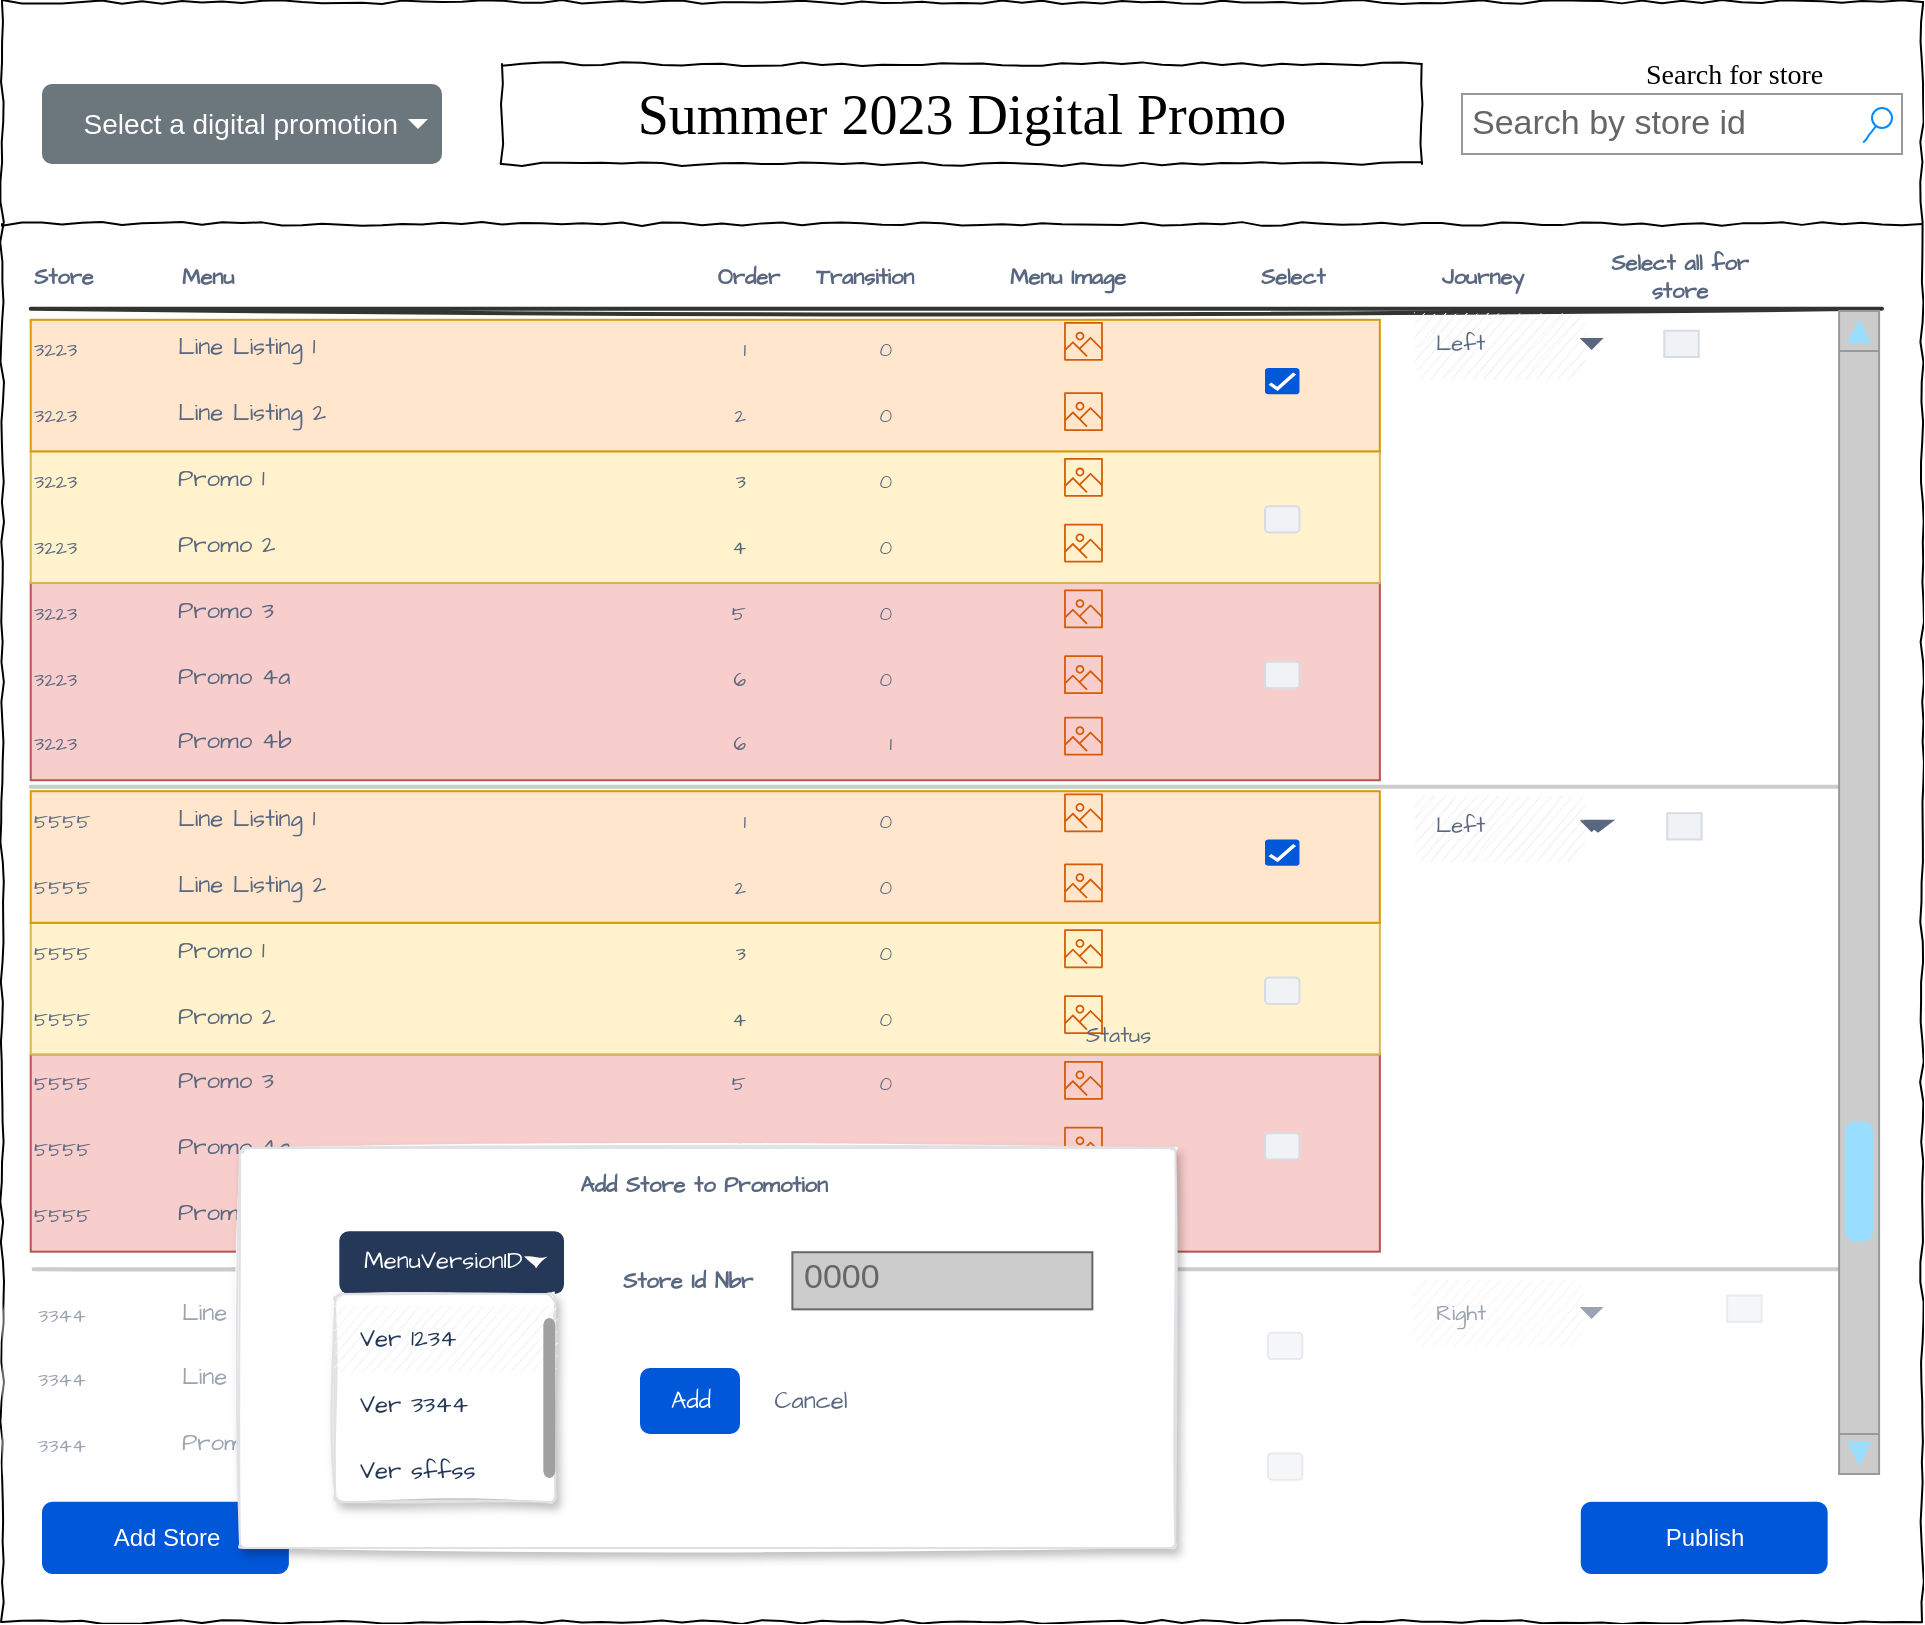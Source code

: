 <mxfile version="20.6.2" type="github" pages="2">
  <diagram name="Page-1" id="03018318-947c-dd8e-b7a3-06fadd420f32">
    <mxGraphModel dx="1234" dy="749" grid="0" gridSize="10" guides="1" tooltips="1" connect="1" arrows="1" fold="1" page="1" pageScale="1" pageWidth="1100" pageHeight="850" background="none" math="0" shadow="0">
      <root>
        <mxCell id="0" />
        <mxCell id="1" parent="0" />
        <mxCell id="677b7b8949515195-1" value="" style="whiteSpace=wrap;html=1;rounded=0;shadow=0;labelBackgroundColor=none;strokeColor=#000000;strokeWidth=1;fillColor=none;fontFamily=Verdana;fontSize=12;fontColor=#000000;align=center;comic=1;" parent="1" vertex="1">
          <mxGeometry x="20" y="34" width="960" height="810" as="geometry" />
        </mxCell>
        <mxCell id="677b7b8949515195-2" value="Summer 2023 Digital Promo" style="whiteSpace=wrap;html=1;rounded=0;shadow=0;labelBackgroundColor=none;strokeWidth=1;fontFamily=Verdana;fontSize=28;align=center;comic=1;" parent="1" vertex="1">
          <mxGeometry x="270" y="65" width="460" height="50" as="geometry" />
        </mxCell>
        <mxCell id="677b7b8949515195-3" value="Search by store id" style="strokeWidth=1;shadow=0;dashed=0;align=center;html=1;shape=mxgraph.mockup.forms.searchBox;strokeColor=#999999;mainText=;strokeColor2=#008cff;fontColor=#666666;fontSize=17;align=left;spacingLeft=3;rounded=0;labelBackgroundColor=none;comic=1;" parent="1" vertex="1">
          <mxGeometry x="750" y="80" width="220" height="30" as="geometry" />
        </mxCell>
        <mxCell id="677b7b8949515195-5" value="Search for store" style="text;html=1;points=[];align=left;verticalAlign=top;spacingTop=-4;fontSize=14;fontFamily=Verdana" parent="1" vertex="1">
          <mxGeometry x="840" y="60" width="60" height="20" as="geometry" />
        </mxCell>
        <mxCell id="677b7b8949515195-9" value="" style="line;strokeWidth=1;html=1;rounded=0;shadow=0;labelBackgroundColor=none;fillColor=none;fontFamily=Verdana;fontSize=14;fontColor=#000000;align=center;comic=1;" parent="1" vertex="1">
          <mxGeometry x="20" y="140" width="960" height="10" as="geometry" />
        </mxCell>
        <mxCell id="OoX4P_LRc05-Hk3tUhpv-3" value="Select a digital promotion" style="html=1;shadow=0;dashed=0;shape=mxgraph.bootstrap.rrect;rSize=5;strokeColor=none;strokeWidth=1;fillColor=#6C767D;fontColor=#ffffff;whiteSpace=wrap;align=right;verticalAlign=middle;fontStyle=0;fontSize=14;spacingRight=20;rounded=0;glass=0;sketch=0;" vertex="1" parent="1">
          <mxGeometry x="40" y="75" width="200" height="40" as="geometry" />
        </mxCell>
        <mxCell id="OoX4P_LRc05-Hk3tUhpv-4" value="" style="shape=triangle;direction=south;fillColor=#ffffff;strokeColor=none;perimeter=none;rounded=0;glass=0;sketch=0;fontSize=11;" vertex="1" parent="OoX4P_LRc05-Hk3tUhpv-3">
          <mxGeometry x="1" y="0.5" width="10" height="5" relative="1" as="geometry">
            <mxPoint x="-17" y="-2.5" as="offset" />
          </mxGeometry>
        </mxCell>
        <mxCell id="ACghVnMqZbIQfi9R8P94-129" value="" style="rounded=0;whiteSpace=wrap;html=1;glass=0;sketch=0;strokeColor=#b85450;fontSize=11;fillColor=#f8cecc;" vertex="1" parent="1">
          <mxGeometry x="34.353" y="324.452" width="674.571" height="98.671" as="geometry" />
        </mxCell>
        <mxCell id="ACghVnMqZbIQfi9R8P94-130" value="" style="rounded=0;whiteSpace=wrap;html=1;glass=0;sketch=0;strokeColor=#d6b656;fontSize=11;fillColor=#fff2cc;" vertex="1" parent="1">
          <mxGeometry x="34.353" y="258.671" width="674.571" height="65.781" as="geometry" />
        </mxCell>
        <mxCell id="ACghVnMqZbIQfi9R8P94-131" value="" style="rounded=0;whiteSpace=wrap;html=1;glass=0;sketch=0;strokeColor=#d79b00;fontSize=11;fillColor=#ffe6cc;" vertex="1" parent="1">
          <mxGeometry x="34.353" y="192.89" width="674.571" height="65.781" as="geometry" />
        </mxCell>
        <mxCell id="ACghVnMqZbIQfi9R8P94-132" value="Menu" style="html=1;fillColor=none;strokeColor=none;fontSize=11;align=left;fontColor=#596780;whiteSpace=wrap;sketch=1;hachureGap=4;pointerEvents=0;fontFamily=Architects Daughter;fontSource=https%3A%2F%2Ffonts.googleapis.com%2Fcss%3Ffamily%3DArchitects%2BDaughter;fontStyle=1" vertex="1" parent="1">
          <mxGeometry x="107.56" y="160" width="52.44" height="21.93" as="geometry" />
        </mxCell>
        <mxCell id="ACghVnMqZbIQfi9R8P94-133" value="Store" style="html=1;fillColor=none;strokeColor=none;fontSize=11;align=left;fontColor=#596780;whiteSpace=wrap;sketch=1;hachureGap=4;pointerEvents=0;fontFamily=Architects Daughter;fontSource=https%3A%2F%2Ffonts.googleapis.com%2Fcss%3Ffamily%3DArchitects%2BDaughter;fontStyle=1" vertex="1" parent="1">
          <mxGeometry x="34.353" y="160" width="57.41" height="21.927" as="geometry" />
        </mxCell>
        <mxCell id="ACghVnMqZbIQfi9R8P94-134" value="Order" style="html=1;fillColor=none;strokeColor=none;fontSize=11;align=right;fontColor=#596780;whiteSpace=wrap;sketch=1;hachureGap=4;pointerEvents=0;fontFamily=Architects Daughter;fontSource=https%3A%2F%2Ffonts.googleapis.com%2Fcss%3Ffamily%3DArchitects%2BDaughter;fontStyle=1" vertex="1" parent="1">
          <mxGeometry x="354.415" y="160" width="57.41" height="21.927" as="geometry" />
        </mxCell>
        <mxCell id="ACghVnMqZbIQfi9R8P94-135" value="Menu Image" style="html=1;fillColor=none;strokeColor=none;fontSize=11;align=left;fontColor=#596780;whiteSpace=wrap;sketch=1;hachureGap=4;pointerEvents=0;fontFamily=Architects Daughter;fontSource=https%3A%2F%2Ffonts.googleapis.com%2Fcss%3Ffamily%3DArchitects%2BDaughter;fontStyle=1" vertex="1" parent="1">
          <mxGeometry x="522.34" y="160" width="129.173" height="21.927" as="geometry" />
        </mxCell>
        <mxCell id="ACghVnMqZbIQfi9R8P94-136" value="Journey" style="html=1;fillColor=none;strokeColor=none;fontSize=11;align=center;fontColor=#596780;whiteSpace=wrap;sketch=1;hachureGap=4;pointerEvents=0;fontFamily=Architects Daughter;fontSource=https%3A%2F%2Ffonts.googleapis.com%2Fcss%3Ffamily%3DArchitects%2BDaughter;fontStyle=1" vertex="1" parent="1">
          <mxGeometry x="696.006" y="160" width="129.173" height="21.927" as="geometry" />
        </mxCell>
        <mxCell id="ACghVnMqZbIQfi9R8P94-137" value="Select" style="html=1;fillColor=none;strokeColor=none;fontSize=11;align=center;fontColor=#596780;whiteSpace=wrap;sketch=1;hachureGap=4;pointerEvents=0;fontFamily=Architects Daughter;fontSource=https%3A%2F%2Ffonts.googleapis.com%2Fcss%3Ffamily%3DArchitects%2BDaughter;fontStyle=1" vertex="1" parent="1">
          <mxGeometry x="637.161" y="160" width="57.41" height="21.927" as="geometry" />
        </mxCell>
        <mxCell id="ACghVnMqZbIQfi9R8P94-138" value="" style="shape=line;strokeWidth=2;html=1;strokeColor=#333333;resizeWidth=1;sketch=1;hachureGap=4;pointerEvents=0;fontFamily=Architects Daughter;fontSource=https%3A%2F%2Ffonts.googleapis.com%2Fcss%3Ffamily%3DArchitects%2BDaughter;fontSize=20;" vertex="1" parent="1">
          <mxGeometry x="34.35" y="181.93" width="925.65" height="10.96" as="geometry" />
        </mxCell>
        <mxCell id="ACghVnMqZbIQfi9R8P94-139" value="Line Listing 1" style="strokeColor=none;fillColor=none;fontSize=12;fontColor=#596780;align=left;html=1;sketch=1;hachureGap=4;pointerEvents=0;fontFamily=Architects Daughter;fontSource=https%3A%2F%2Ffonts.googleapis.com%2Fcss%3Ffamily%3DArchitects%2BDaughter;" vertex="1" parent="1">
          <mxGeometry x="106.115" y="196.179" width="344.462" height="21.927" as="geometry" />
        </mxCell>
        <mxCell id="ACghVnMqZbIQfi9R8P94-140" value="3223" style="strokeColor=none;fillColor=none;fontSize=10;fontColor=#596780;align=left;html=1;sketch=1;hachureGap=4;pointerEvents=0;fontFamily=Architects Daughter;fontSource=https%3A%2F%2Ffonts.googleapis.com%2Fcss%3Ffamily%3DArchitects%2BDaughter;" vertex="1" parent="1">
          <mxGeometry x="34.353" y="196.179" width="57.41" height="21.927" as="geometry" />
        </mxCell>
        <mxCell id="ACghVnMqZbIQfi9R8P94-141" value="1" style="strokeColor=none;fillColor=none;fontSize=10;fontColor=#596780;align=right;html=1;sketch=1;hachureGap=4;pointerEvents=0;fontFamily=Architects Daughter;fontSource=https%3A%2F%2Ffonts.googleapis.com%2Fcss%3Ffamily%3DArchitects%2BDaughter;" vertex="1" parent="1">
          <mxGeometry x="335.757" y="196.179" width="57.41" height="21.927" as="geometry" />
        </mxCell>
        <mxCell id="ACghVnMqZbIQfi9R8P94-142" value="Line Listing 2" style="strokeColor=none;fillColor=none;fontSize=12;fontColor=#596780;align=left;html=1;sketch=1;hachureGap=4;pointerEvents=0;fontFamily=Architects Daughter;fontSource=https%3A%2F%2Ffonts.googleapis.com%2Fcss%3Ffamily%3DArchitects%2BDaughter;" vertex="1" parent="1">
          <mxGeometry x="106.115" y="229.07" width="344.462" height="21.927" as="geometry" />
        </mxCell>
        <mxCell id="ACghVnMqZbIQfi9R8P94-143" value="3223" style="strokeColor=none;fillColor=none;fontSize=10;fontColor=#596780;align=left;html=1;sketch=1;hachureGap=4;pointerEvents=0;fontFamily=Architects Daughter;fontSource=https%3A%2F%2Ffonts.googleapis.com%2Fcss%3Ffamily%3DArchitects%2BDaughter;" vertex="1" parent="1">
          <mxGeometry x="34.353" y="229.07" width="57.41" height="21.927" as="geometry" />
        </mxCell>
        <mxCell id="ACghVnMqZbIQfi9R8P94-144" value="2" style="strokeColor=none;fillColor=none;fontSize=10;fontColor=#596780;align=right;html=1;sketch=1;hachureGap=4;pointerEvents=0;fontFamily=Architects Daughter;fontSource=https%3A%2F%2Ffonts.googleapis.com%2Fcss%3Ffamily%3DArchitects%2BDaughter;" vertex="1" parent="1">
          <mxGeometry x="335.757" y="229.07" width="57.41" height="21.927" as="geometry" />
        </mxCell>
        <mxCell id="ACghVnMqZbIQfi9R8P94-145" value="Promo 1" style="strokeColor=none;fillColor=none;fontSize=12;fontColor=#596780;align=left;html=1;sketch=1;hachureGap=4;pointerEvents=0;fontFamily=Architects Daughter;fontSource=https%3A%2F%2Ffonts.googleapis.com%2Fcss%3Ffamily%3DArchitects%2BDaughter;" vertex="1" parent="1">
          <mxGeometry x="106.115" y="261.96" width="344.462" height="21.927" as="geometry" />
        </mxCell>
        <mxCell id="ACghVnMqZbIQfi9R8P94-146" value="3223" style="strokeColor=none;fillColor=none;fontSize=10;fontColor=#596780;align=left;html=1;sketch=1;hachureGap=4;pointerEvents=0;fontFamily=Architects Daughter;fontSource=https%3A%2F%2Ffonts.googleapis.com%2Fcss%3Ffamily%3DArchitects%2BDaughter;" vertex="1" parent="1">
          <mxGeometry x="34.353" y="261.96" width="57.41" height="21.927" as="geometry" />
        </mxCell>
        <mxCell id="ACghVnMqZbIQfi9R8P94-147" value="3" style="strokeColor=none;fillColor=none;fontSize=10;fontColor=#596780;align=right;html=1;sketch=1;hachureGap=4;pointerEvents=0;fontFamily=Architects Daughter;fontSource=https%3A%2F%2Ffonts.googleapis.com%2Fcss%3Ffamily%3DArchitects%2BDaughter;" vertex="1" parent="1">
          <mxGeometry x="335.757" y="261.96" width="57.41" height="21.927" as="geometry" />
        </mxCell>
        <mxCell id="ACghVnMqZbIQfi9R8P94-148" value="Promo 2" style="strokeColor=none;fillColor=none;fontSize=12;fontColor=#596780;align=left;html=1;sketch=1;hachureGap=4;pointerEvents=0;fontFamily=Architects Daughter;fontSource=https%3A%2F%2Ffonts.googleapis.com%2Fcss%3Ffamily%3DArchitects%2BDaughter;" vertex="1" parent="1">
          <mxGeometry x="106.115" y="294.85" width="344.462" height="21.927" as="geometry" />
        </mxCell>
        <mxCell id="ACghVnMqZbIQfi9R8P94-149" value="3223" style="strokeColor=none;fillColor=none;fontSize=10;fontColor=#596780;align=left;html=1;sketch=1;hachureGap=4;pointerEvents=0;fontFamily=Architects Daughter;fontSource=https%3A%2F%2Ffonts.googleapis.com%2Fcss%3Ffamily%3DArchitects%2BDaughter;" vertex="1" parent="1">
          <mxGeometry x="34.353" y="294.85" width="57.41" height="21.927" as="geometry" />
        </mxCell>
        <mxCell id="ACghVnMqZbIQfi9R8P94-150" value="4" style="strokeColor=none;fillColor=none;fontSize=10;fontColor=#596780;align=right;html=1;sketch=1;hachureGap=4;pointerEvents=0;fontFamily=Architects Daughter;fontSource=https%3A%2F%2Ffonts.googleapis.com%2Fcss%3Ffamily%3DArchitects%2BDaughter;" vertex="1" parent="1">
          <mxGeometry x="335.757" y="294.85" width="57.41" height="21.927" as="geometry" />
        </mxCell>
        <mxCell id="ACghVnMqZbIQfi9R8P94-151" value="" style="sketch=0;outlineConnect=0;fontColor=#232F3E;gradientColor=none;fillColor=#D45B07;strokeColor=none;dashed=0;verticalLabelPosition=bottom;verticalAlign=top;align=center;html=1;fontSize=12;fontStyle=0;aspect=fixed;pointerEvents=1;shape=mxgraph.aws4.container_registry_image;" vertex="1" parent="1">
          <mxGeometry x="551.045" y="193.987" width="19.397" height="19.397" as="geometry" />
        </mxCell>
        <mxCell id="ACghVnMqZbIQfi9R8P94-152" value="&lt;font style=&quot;font-size: 11px;&quot;&gt;Left&lt;/font&gt;" style="rounded=1;fillColor=#F1F2F4;strokeColor=none;html=1;fontColor=#596780;align=left;fontSize=12;spacingLeft=10;sketch=1;hachureGap=4;pointerEvents=0;fontFamily=Architects Daughter;fontSource=https%3A%2F%2Ffonts.googleapis.com%2Fcss%3Ffamily%3DArchitects%2BDaughter;" vertex="1" parent="1">
          <mxGeometry x="724.711" y="188.505" width="86.115" height="32.89" as="geometry" />
        </mxCell>
        <mxCell id="ACghVnMqZbIQfi9R8P94-153" value="" style="shape=triangle;direction=south;fillColor=#596780;strokeColor=none;html=1;sketch=0;hachureGap=4;pointerEvents=0;fontFamily=Architects Daughter;fontSource=https%3A%2F%2Ffonts.googleapis.com%2Fcss%3Ffamily%3DArchitects%2BDaughter;fontSize=20;" vertex="1" parent="ACghVnMqZbIQfi9R8P94-152">
          <mxGeometry x="1" y="0.5" width="12" height="6" relative="1" as="geometry">
            <mxPoint x="-2" y="-3" as="offset" />
          </mxGeometry>
        </mxCell>
        <mxCell id="ACghVnMqZbIQfi9R8P94-154" value="Transition" style="html=1;fillColor=none;strokeColor=none;fontSize=11;align=left;fontColor=#596780;whiteSpace=wrap;sketch=1;hachureGap=4;pointerEvents=0;fontFamily=Architects Daughter;fontSource=https%3A%2F%2Ffonts.googleapis.com%2Fcss%3Ffamily%3DArchitects%2BDaughter;fontStyle=1" vertex="1" parent="1">
          <mxGeometry x="424.743" y="160" width="129.173" height="21.927" as="geometry" />
        </mxCell>
        <mxCell id="ACghVnMqZbIQfi9R8P94-155" value="0" style="strokeColor=none;fillColor=none;fontSize=10;fontColor=#596780;align=right;html=1;sketch=1;hachureGap=4;pointerEvents=0;fontFamily=Architects Daughter;fontSource=https%3A%2F%2Ffonts.googleapis.com%2Fcss%3Ffamily%3DArchitects%2BDaughter;" vertex="1" parent="1">
          <mxGeometry x="408.955" y="196.179" width="57.41" height="21.927" as="geometry" />
        </mxCell>
        <mxCell id="ACghVnMqZbIQfi9R8P94-156" value="0" style="strokeColor=none;fillColor=none;fontSize=10;fontColor=#596780;align=right;html=1;sketch=1;hachureGap=4;pointerEvents=0;fontFamily=Architects Daughter;fontSource=https%3A%2F%2Ffonts.googleapis.com%2Fcss%3Ffamily%3DArchitects%2BDaughter;" vertex="1" parent="1">
          <mxGeometry x="408.955" y="229.07" width="57.41" height="21.927" as="geometry" />
        </mxCell>
        <mxCell id="ACghVnMqZbIQfi9R8P94-157" value="0" style="strokeColor=none;fillColor=none;fontSize=10;fontColor=#596780;align=right;html=1;sketch=1;hachureGap=4;pointerEvents=0;fontFamily=Architects Daughter;fontSource=https%3A%2F%2Ffonts.googleapis.com%2Fcss%3Ffamily%3DArchitects%2BDaughter;" vertex="1" parent="1">
          <mxGeometry x="408.955" y="261.96" width="57.41" height="21.927" as="geometry" />
        </mxCell>
        <mxCell id="ACghVnMqZbIQfi9R8P94-158" value="0" style="strokeColor=none;fillColor=none;fontSize=10;fontColor=#596780;align=right;html=1;sketch=1;hachureGap=4;pointerEvents=0;fontFamily=Architects Daughter;fontSource=https%3A%2F%2Ffonts.googleapis.com%2Fcss%3Ffamily%3DArchitects%2BDaughter;" vertex="1" parent="1">
          <mxGeometry x="408.955" y="294.85" width="57.41" height="21.927" as="geometry" />
        </mxCell>
        <mxCell id="ACghVnMqZbIQfi9R8P94-159" value="" style="html=1;shadow=0;dashed=0;shape=mxgraph.atlassian.checkbox_2;fillColor=#0057D8;strokeColor=none;fontColor=#000000;align=left;verticalAlign=middle;fontStyle=0;fontSize=12;labelPosition=right;verticalLabelPosition=middle;spacingLeft=10;sketch=0;hachureGap=4;pointerEvents=0;fontFamily=Architects Daughter;fontSource=https%3A%2F%2Ffonts.googleapis.com%2Fcss%3Ffamily%3DArchitects%2BDaughter;" vertex="1" parent="1">
          <mxGeometry x="651.513" y="217.01" width="17.223" height="13.156" as="geometry" />
        </mxCell>
        <mxCell id="ACghVnMqZbIQfi9R8P94-160" value="Promo 3" style="strokeColor=none;fillColor=none;fontSize=12;fontColor=#596780;align=left;html=1;sketch=1;hachureGap=4;pointerEvents=0;fontFamily=Architects Daughter;fontSource=https%3A%2F%2Ffonts.googleapis.com%2Fcss%3Ffamily%3DArchitects%2BDaughter;" vertex="1" parent="1">
          <mxGeometry x="106.115" y="327.741" width="344.462" height="21.927" as="geometry" />
        </mxCell>
        <mxCell id="ACghVnMqZbIQfi9R8P94-161" value="3223" style="strokeColor=none;fillColor=none;fontSize=10;fontColor=#596780;align=left;html=1;sketch=1;hachureGap=4;pointerEvents=0;fontFamily=Architects Daughter;fontSource=https%3A%2F%2Ffonts.googleapis.com%2Fcss%3Ffamily%3DArchitects%2BDaughter;" vertex="1" parent="1">
          <mxGeometry x="34.353" y="327.741" width="57.41" height="21.927" as="geometry" />
        </mxCell>
        <mxCell id="ACghVnMqZbIQfi9R8P94-162" value="5" style="strokeColor=none;fillColor=none;fontSize=10;fontColor=#596780;align=right;html=1;sketch=1;hachureGap=4;pointerEvents=0;fontFamily=Architects Daughter;fontSource=https%3A%2F%2Ffonts.googleapis.com%2Fcss%3Ffamily%3DArchitects%2BDaughter;" vertex="1" parent="1">
          <mxGeometry x="335.757" y="327.741" width="57.41" height="21.927" as="geometry" />
        </mxCell>
        <mxCell id="ACghVnMqZbIQfi9R8P94-163" value="Promo 4a" style="strokeColor=none;fillColor=none;fontSize=12;fontColor=#596780;align=left;html=1;sketch=1;hachureGap=4;pointerEvents=0;fontFamily=Architects Daughter;fontSource=https%3A%2F%2Ffonts.googleapis.com%2Fcss%3Ffamily%3DArchitects%2BDaughter;" vertex="1" parent="1">
          <mxGeometry x="106.115" y="360.631" width="344.462" height="21.927" as="geometry" />
        </mxCell>
        <mxCell id="ACghVnMqZbIQfi9R8P94-164" value="3223" style="strokeColor=none;fillColor=none;fontSize=10;fontColor=#596780;align=left;html=1;sketch=1;hachureGap=4;pointerEvents=0;fontFamily=Architects Daughter;fontSource=https%3A%2F%2Ffonts.googleapis.com%2Fcss%3Ffamily%3DArchitects%2BDaughter;" vertex="1" parent="1">
          <mxGeometry x="34.353" y="360.631" width="57.41" height="21.927" as="geometry" />
        </mxCell>
        <mxCell id="ACghVnMqZbIQfi9R8P94-165" value="6" style="strokeColor=none;fillColor=none;fontSize=10;fontColor=#596780;align=right;html=1;sketch=1;hachureGap=4;pointerEvents=0;fontFamily=Architects Daughter;fontSource=https%3A%2F%2Ffonts.googleapis.com%2Fcss%3Ffamily%3DArchitects%2BDaughter;" vertex="1" parent="1">
          <mxGeometry x="335.757" y="360.631" width="57.41" height="21.927" as="geometry" />
        </mxCell>
        <mxCell id="ACghVnMqZbIQfi9R8P94-166" value="0" style="strokeColor=none;fillColor=none;fontSize=10;fontColor=#596780;align=right;html=1;sketch=1;hachureGap=4;pointerEvents=0;fontFamily=Architects Daughter;fontSource=https%3A%2F%2Ffonts.googleapis.com%2Fcss%3Ffamily%3DArchitects%2BDaughter;" vertex="1" parent="1">
          <mxGeometry x="408.955" y="327.741" width="57.41" height="21.927" as="geometry" />
        </mxCell>
        <mxCell id="ACghVnMqZbIQfi9R8P94-167" value="0" style="strokeColor=none;fillColor=none;fontSize=10;fontColor=#596780;align=right;html=1;sketch=1;hachureGap=4;pointerEvents=0;fontFamily=Architects Daughter;fontSource=https%3A%2F%2Ffonts.googleapis.com%2Fcss%3Ffamily%3DArchitects%2BDaughter;" vertex="1" parent="1">
          <mxGeometry x="408.955" y="360.631" width="57.41" height="21.927" as="geometry" />
        </mxCell>
        <mxCell id="ACghVnMqZbIQfi9R8P94-168" value="Promo 4b" style="strokeColor=none;fillColor=none;fontSize=12;fontColor=#596780;align=left;html=1;sketch=1;hachureGap=4;pointerEvents=0;fontFamily=Architects Daughter;fontSource=https%3A%2F%2Ffonts.googleapis.com%2Fcss%3Ffamily%3DArchitects%2BDaughter;" vertex="1" parent="1">
          <mxGeometry x="106.115" y="393.522" width="344.462" height="21.927" as="geometry" />
        </mxCell>
        <mxCell id="ACghVnMqZbIQfi9R8P94-169" value="3223" style="strokeColor=none;fillColor=none;fontSize=10;fontColor=#596780;align=left;html=1;sketch=1;hachureGap=4;pointerEvents=0;fontFamily=Architects Daughter;fontSource=https%3A%2F%2Ffonts.googleapis.com%2Fcss%3Ffamily%3DArchitects%2BDaughter;" vertex="1" parent="1">
          <mxGeometry x="34.353" y="393.522" width="57.41" height="21.927" as="geometry" />
        </mxCell>
        <mxCell id="ACghVnMqZbIQfi9R8P94-170" value="6" style="strokeColor=none;fillColor=none;fontSize=10;fontColor=#596780;align=right;html=1;sketch=1;hachureGap=4;pointerEvents=0;fontFamily=Architects Daughter;fontSource=https%3A%2F%2Ffonts.googleapis.com%2Fcss%3Ffamily%3DArchitects%2BDaughter;" vertex="1" parent="1">
          <mxGeometry x="335.757" y="393.522" width="57.41" height="21.927" as="geometry" />
        </mxCell>
        <mxCell id="ACghVnMqZbIQfi9R8P94-171" value="1" style="strokeColor=none;fillColor=none;fontSize=10;fontColor=#596780;align=right;html=1;sketch=1;hachureGap=4;pointerEvents=0;fontFamily=Architects Daughter;fontSource=https%3A%2F%2Ffonts.googleapis.com%2Fcss%3Ffamily%3DArchitects%2BDaughter;" vertex="1" parent="1">
          <mxGeometry x="408.955" y="393.522" width="57.41" height="21.927" as="geometry" />
        </mxCell>
        <mxCell id="ACghVnMqZbIQfi9R8P94-172" value="Select all for store" style="html=1;fillColor=none;strokeColor=none;fontSize=11;align=center;fontColor=#596780;whiteSpace=wrap;sketch=1;hachureGap=4;pointerEvents=0;fontFamily=Architects Daughter;fontSource=https%3A%2F%2Ffonts.googleapis.com%2Fcss%3Ffamily%3DArchitects%2BDaughter;fontStyle=1" vertex="1" parent="1">
          <mxGeometry x="809.097" y="160" width="100.468" height="21.927" as="geometry" />
        </mxCell>
        <mxCell id="ACghVnMqZbIQfi9R8P94-173" value="" style="rounded=1;fillColor=#F0F2F5;strokeColor=#D8DCE3;fontColor=#000000;align=left;verticalAlign=middle;fontStyle=0;fontSize=12;labelPosition=right;verticalLabelPosition=middle;spacingLeft=10;html=1;shadow=0;dashed=0;sketch=0;hachureGap=4;pointerEvents=0;fontFamily=Architects Daughter;fontSource=https%3A%2F%2Ffonts.googleapis.com%2Fcss%3Ffamily%3DArchitects%2BDaughter;arcSize=0;" vertex="1" parent="1">
          <mxGeometry x="851.154" y="198.372" width="17.223" height="13.156" as="geometry" />
        </mxCell>
        <mxCell id="ACghVnMqZbIQfi9R8P94-174" value="" style="sketch=0;outlineConnect=0;fontColor=#232F3E;gradientColor=none;fillColor=#D45B07;strokeColor=none;dashed=0;verticalLabelPosition=bottom;verticalAlign=top;align=center;html=1;fontSize=12;fontStyle=0;aspect=fixed;pointerEvents=1;shape=mxgraph.aws4.container_registry_image;" vertex="1" parent="1">
          <mxGeometry x="551.045" y="229.07" width="19.397" height="19.397" as="geometry" />
        </mxCell>
        <mxCell id="ACghVnMqZbIQfi9R8P94-175" value="" style="sketch=0;outlineConnect=0;fontColor=#232F3E;gradientColor=none;fillColor=#D45B07;strokeColor=none;dashed=0;verticalLabelPosition=bottom;verticalAlign=top;align=center;html=1;fontSize=12;fontStyle=0;aspect=fixed;pointerEvents=1;shape=mxgraph.aws4.container_registry_image;" vertex="1" parent="1">
          <mxGeometry x="551.045" y="261.96" width="19.397" height="19.397" as="geometry" />
        </mxCell>
        <mxCell id="ACghVnMqZbIQfi9R8P94-176" value="" style="sketch=0;outlineConnect=0;fontColor=#232F3E;gradientColor=none;fillColor=#D45B07;strokeColor=none;dashed=0;verticalLabelPosition=bottom;verticalAlign=top;align=center;html=1;fontSize=12;fontStyle=0;aspect=fixed;pointerEvents=1;shape=mxgraph.aws4.container_registry_image;" vertex="1" parent="1">
          <mxGeometry x="551.045" y="294.85" width="19.397" height="19.397" as="geometry" />
        </mxCell>
        <mxCell id="ACghVnMqZbIQfi9R8P94-177" value="" style="sketch=0;outlineConnect=0;fontColor=#232F3E;gradientColor=none;fillColor=#D45B07;strokeColor=none;dashed=0;verticalLabelPosition=bottom;verticalAlign=top;align=center;html=1;fontSize=12;fontStyle=0;aspect=fixed;pointerEvents=1;shape=mxgraph.aws4.container_registry_image;" vertex="1" parent="1">
          <mxGeometry x="551.045" y="327.741" width="19.397" height="19.397" as="geometry" />
        </mxCell>
        <mxCell id="ACghVnMqZbIQfi9R8P94-178" value="" style="sketch=0;outlineConnect=0;fontColor=#232F3E;gradientColor=none;fillColor=#D45B07;strokeColor=none;dashed=0;verticalLabelPosition=bottom;verticalAlign=top;align=center;html=1;fontSize=12;fontStyle=0;aspect=fixed;pointerEvents=1;shape=mxgraph.aws4.container_registry_image;" vertex="1" parent="1">
          <mxGeometry x="551.045" y="360.631" width="19.397" height="19.397" as="geometry" />
        </mxCell>
        <mxCell id="ACghVnMqZbIQfi9R8P94-179" value="" style="sketch=0;outlineConnect=0;fontColor=#232F3E;gradientColor=none;fillColor=#D45B07;strokeColor=none;dashed=0;verticalLabelPosition=bottom;verticalAlign=top;align=center;html=1;fontSize=12;fontStyle=0;aspect=fixed;pointerEvents=1;shape=mxgraph.aws4.container_registry_image;" vertex="1" parent="1">
          <mxGeometry x="551.045" y="391.329" width="19.397" height="19.397" as="geometry" />
        </mxCell>
        <mxCell id="ACghVnMqZbIQfi9R8P94-180" value="" style="rounded=1;fillColor=#F0F2F5;strokeColor=#D8DCE3;fontColor=#000000;align=left;verticalAlign=middle;fontStyle=0;fontSize=12;labelPosition=right;verticalLabelPosition=middle;spacingLeft=10;html=1;shadow=0;dashed=0;sketch=0;hachureGap=4;pointerEvents=0;fontFamily=Architects Daughter;fontSource=https%3A%2F%2Ffonts.googleapis.com%2Fcss%3Ffamily%3DArchitects%2BDaughter;" vertex="1" parent="1">
          <mxGeometry x="651.513" y="286.08" width="17.223" height="13.156" as="geometry" />
        </mxCell>
        <mxCell id="ACghVnMqZbIQfi9R8P94-181" value="" style="rounded=1;fillColor=#F0F2F5;strokeColor=#D8DCE3;fontColor=#000000;align=left;verticalAlign=middle;fontStyle=0;fontSize=12;labelPosition=right;verticalLabelPosition=middle;spacingLeft=10;html=1;shadow=0;dashed=0;sketch=0;hachureGap=4;pointerEvents=0;fontFamily=Architects Daughter;fontSource=https%3A%2F%2Ffonts.googleapis.com%2Fcss%3Ffamily%3DArchitects%2BDaughter;" vertex="1" parent="1">
          <mxGeometry x="651.513" y="363.92" width="17.223" height="13.156" as="geometry" />
        </mxCell>
        <mxCell id="ACghVnMqZbIQfi9R8P94-182" value="" style="shape=line;strokeWidth=2;html=1;strokeColor=#CCCCCC;resizeWidth=1;sketch=1;hachureGap=4;pointerEvents=0;fontFamily=Architects Daughter;fontSource=https%3A%2F%2Ffonts.googleapis.com%2Fcss%3Ffamily%3DArchitects%2BDaughter;fontSize=20;" vertex="1" parent="1">
          <mxGeometry x="34.353" y="420.93" width="904.212" height="10.963" as="geometry" />
        </mxCell>
        <mxCell id="ACghVnMqZbIQfi9R8P94-183" value="" style="shape=triangle;direction=south;fillColor=#596780;strokeColor=none;html=1;sketch=0;hachureGap=4;pointerEvents=0;fontFamily=Architects Daughter;fontSource=https%3A%2F%2Ffonts.googleapis.com%2Fcss%3Ffamily%3DArchitects%2BDaughter;fontSize=20;" vertex="1" parent="1">
          <mxGeometry x="809.392" y="442.857" width="17.223" height="6.578" as="geometry" />
        </mxCell>
        <mxCell id="ACghVnMqZbIQfi9R8P94-184" value="" style="rounded=1;fillColor=#F0F2F5;strokeColor=#D8DCE3;fontColor=#000000;align=left;verticalAlign=middle;fontStyle=0;fontSize=12;labelPosition=right;verticalLabelPosition=middle;spacingLeft=10;html=1;shadow=0;dashed=0;sketch=0;hachureGap=4;pointerEvents=0;fontFamily=Architects Daughter;fontSource=https%3A%2F%2Ffonts.googleapis.com%2Fcss%3Ffamily%3DArchitects%2BDaughter;arcSize=0;" vertex="1" parent="1">
          <mxGeometry x="852.59" y="439.568" width="17.223" height="13.156" as="geometry" />
        </mxCell>
        <mxCell id="ACghVnMqZbIQfi9R8P94-185" value="" style="shape=line;strokeWidth=2;html=1;strokeColor=#CCCCCC;resizeWidth=1;sketch=1;hachureGap=4;pointerEvents=0;fontFamily=Architects Daughter;fontSource=https%3A%2F%2Ffonts.googleapis.com%2Fcss%3Ffamily%3DArchitects%2BDaughter;fontSize=20;" vertex="1" parent="1">
          <mxGeometry x="35.788" y="662.126" width="904.212" height="10.963" as="geometry" />
        </mxCell>
        <mxCell id="ACghVnMqZbIQfi9R8P94-186" value="Line Listing 1" style="strokeColor=none;fillColor=none;fontSize=12;fontColor=#596780;align=left;html=1;sketch=1;hachureGap=4;pointerEvents=0;fontFamily=Architects Daughter;fontSource=https%3A%2F%2Ffonts.googleapis.com%2Fcss%3Ffamily%3DArchitects%2BDaughter;" vertex="1" parent="1">
          <mxGeometry x="107.551" y="678.571" width="344.462" height="21.927" as="geometry" />
        </mxCell>
        <mxCell id="ACghVnMqZbIQfi9R8P94-187" value="" style="shape=mxgraph.mockup.misc.progressBar;fillColor=none;strokeColor=none;fillColor2=#F2F2F2;barPos=80;sketch=1;hachureGap=4;pointerEvents=0;fontFamily=Architects Daughter;fontSource=https%3A%2F%2Ffonts.googleapis.com%2Fcss%3Ffamily%3DArchitects%2BDaughter;fontSize=20;" vertex="1" parent="1">
          <mxGeometry x="279.782" y="681.86" width="114.821" height="10.963" as="geometry" />
        </mxCell>
        <mxCell id="ACghVnMqZbIQfi9R8P94-188" value="3344" style="strokeColor=none;fillColor=none;fontSize=10;fontColor=#596780;align=left;html=1;sketch=1;hachureGap=4;pointerEvents=0;fontFamily=Architects Daughter;fontSource=https%3A%2F%2Ffonts.googleapis.com%2Fcss%3Ffamily%3DArchitects%2BDaughter;" vertex="1" parent="1">
          <mxGeometry x="35.788" y="678.571" width="57.41" height="21.927" as="geometry" />
        </mxCell>
        <mxCell id="ACghVnMqZbIQfi9R8P94-189" value="1" style="strokeColor=none;fillColor=none;fontSize=10;fontColor=#596780;align=right;html=1;sketch=1;hachureGap=4;pointerEvents=0;fontFamily=Architects Daughter;fontSource=https%3A%2F%2Ffonts.googleapis.com%2Fcss%3Ffamily%3DArchitects%2BDaughter;" vertex="1" parent="1">
          <mxGeometry x="337.192" y="678.571" width="57.41" height="21.927" as="geometry" />
        </mxCell>
        <mxCell id="ACghVnMqZbIQfi9R8P94-190" value="Line Listing 2" style="strokeColor=none;fillColor=none;fontSize=12;fontColor=#596780;align=left;html=1;sketch=1;hachureGap=4;pointerEvents=0;fontFamily=Architects Daughter;fontSource=https%3A%2F%2Ffonts.googleapis.com%2Fcss%3Ffamily%3DArchitects%2BDaughter;" vertex="1" parent="1">
          <mxGeometry x="107.551" y="711.462" width="344.462" height="21.927" as="geometry" />
        </mxCell>
        <mxCell id="ACghVnMqZbIQfi9R8P94-191" value="" style="shape=mxgraph.mockup.misc.progressBar;fillColor=none;strokeColor=none;fillColor2=#F2F2F2;barPos=80;sketch=1;hachureGap=4;pointerEvents=0;fontFamily=Architects Daughter;fontSource=https%3A%2F%2Ffonts.googleapis.com%2Fcss%3Ffamily%3DArchitects%2BDaughter;fontSize=20;" vertex="1" parent="1">
          <mxGeometry x="279.782" y="714.751" width="114.821" height="10.963" as="geometry" />
        </mxCell>
        <mxCell id="ACghVnMqZbIQfi9R8P94-192" value="3344" style="strokeColor=none;fillColor=none;fontSize=10;fontColor=#596780;align=left;html=1;sketch=1;hachureGap=4;pointerEvents=0;fontFamily=Architects Daughter;fontSource=https%3A%2F%2Ffonts.googleapis.com%2Fcss%3Ffamily%3DArchitects%2BDaughter;" vertex="1" parent="1">
          <mxGeometry x="35.788" y="711.462" width="57.41" height="21.927" as="geometry" />
        </mxCell>
        <mxCell id="ACghVnMqZbIQfi9R8P94-193" value="2" style="strokeColor=none;fillColor=none;fontSize=10;fontColor=#596780;align=right;html=1;sketch=1;hachureGap=4;pointerEvents=0;fontFamily=Architects Daughter;fontSource=https%3A%2F%2Ffonts.googleapis.com%2Fcss%3Ffamily%3DArchitects%2BDaughter;" vertex="1" parent="1">
          <mxGeometry x="337.192" y="711.462" width="57.41" height="21.927" as="geometry" />
        </mxCell>
        <mxCell id="ACghVnMqZbIQfi9R8P94-194" value="Promo 1" style="strokeColor=none;fillColor=none;fontSize=12;fontColor=#596780;align=left;html=1;sketch=1;hachureGap=4;pointerEvents=0;fontFamily=Architects Daughter;fontSource=https%3A%2F%2Ffonts.googleapis.com%2Fcss%3Ffamily%3DArchitects%2BDaughter;" vertex="1" parent="1">
          <mxGeometry x="107.551" y="744.352" width="344.462" height="21.927" as="geometry" />
        </mxCell>
        <mxCell id="ACghVnMqZbIQfi9R8P94-195" value="" style="shape=mxgraph.mockup.misc.progressBar;fillColor=none;strokeColor=none;fillColor2=#F2F2F2;barPos=80;sketch=1;hachureGap=4;pointerEvents=0;fontFamily=Architects Daughter;fontSource=https%3A%2F%2Ffonts.googleapis.com%2Fcss%3Ffamily%3DArchitects%2BDaughter;fontSize=20;" vertex="1" parent="1">
          <mxGeometry x="279.782" y="747.641" width="114.821" height="10.963" as="geometry" />
        </mxCell>
        <mxCell id="ACghVnMqZbIQfi9R8P94-196" value="3344" style="strokeColor=none;fillColor=none;fontSize=10;fontColor=#596780;align=left;html=1;sketch=1;hachureGap=4;pointerEvents=0;fontFamily=Architects Daughter;fontSource=https%3A%2F%2Ffonts.googleapis.com%2Fcss%3Ffamily%3DArchitects%2BDaughter;" vertex="1" parent="1">
          <mxGeometry x="35.788" y="744.352" width="57.41" height="21.927" as="geometry" />
        </mxCell>
        <mxCell id="ACghVnMqZbIQfi9R8P94-197" value="3" style="strokeColor=none;fillColor=none;fontSize=10;fontColor=#596780;align=right;html=1;sketch=1;hachureGap=4;pointerEvents=0;fontFamily=Architects Daughter;fontSource=https%3A%2F%2Ffonts.googleapis.com%2Fcss%3Ffamily%3DArchitects%2BDaughter;" vertex="1" parent="1">
          <mxGeometry x="337.192" y="744.352" width="57.41" height="21.927" as="geometry" />
        </mxCell>
        <mxCell id="ACghVnMqZbIQfi9R8P94-198" value="" style="sketch=0;outlineConnect=0;fontColor=#232F3E;gradientColor=none;fillColor=#D45B07;strokeColor=none;dashed=0;verticalLabelPosition=bottom;verticalAlign=top;align=center;html=1;fontSize=12;fontStyle=0;aspect=fixed;pointerEvents=1;shape=mxgraph.aws4.container_registry_image;" vertex="1" parent="1">
          <mxGeometry x="552.48" y="676.379" width="19.397" height="19.397" as="geometry" />
        </mxCell>
        <mxCell id="ACghVnMqZbIQfi9R8P94-199" value="0" style="strokeColor=none;fillColor=none;fontSize=10;fontColor=#596780;align=right;html=1;sketch=1;hachureGap=4;pointerEvents=0;fontFamily=Architects Daughter;fontSource=https%3A%2F%2Ffonts.googleapis.com%2Fcss%3Ffamily%3DArchitects%2BDaughter;" vertex="1" parent="1">
          <mxGeometry x="410.39" y="678.571" width="57.41" height="21.927" as="geometry" />
        </mxCell>
        <mxCell id="ACghVnMqZbIQfi9R8P94-200" value="0" style="strokeColor=none;fillColor=none;fontSize=10;fontColor=#596780;align=right;html=1;sketch=1;hachureGap=4;pointerEvents=0;fontFamily=Architects Daughter;fontSource=https%3A%2F%2Ffonts.googleapis.com%2Fcss%3Ffamily%3DArchitects%2BDaughter;" vertex="1" parent="1">
          <mxGeometry x="410.39" y="711.462" width="57.41" height="21.927" as="geometry" />
        </mxCell>
        <mxCell id="ACghVnMqZbIQfi9R8P94-201" value="0" style="strokeColor=none;fillColor=none;fontSize=10;fontColor=#596780;align=right;html=1;sketch=1;hachureGap=4;pointerEvents=0;fontFamily=Architects Daughter;fontSource=https%3A%2F%2Ffonts.googleapis.com%2Fcss%3Ffamily%3DArchitects%2BDaughter;" vertex="1" parent="1">
          <mxGeometry x="410.39" y="744.352" width="57.41" height="21.927" as="geometry" />
        </mxCell>
        <mxCell id="ACghVnMqZbIQfi9R8P94-202" value="" style="rounded=1;fillColor=#F0F2F5;strokeColor=#D8DCE3;fontColor=#000000;align=left;verticalAlign=middle;fontStyle=0;fontSize=12;labelPosition=right;verticalLabelPosition=middle;spacingLeft=10;html=1;shadow=0;dashed=0;sketch=0;hachureGap=4;pointerEvents=0;fontFamily=Architects Daughter;fontSource=https%3A%2F%2Ffonts.googleapis.com%2Fcss%3Ffamily%3DArchitects%2BDaughter;" vertex="1" parent="1">
          <mxGeometry x="652.949" y="699.402" width="17.223" height="13.156" as="geometry" />
        </mxCell>
        <mxCell id="ACghVnMqZbIQfi9R8P94-203" value="" style="rounded=1;fillColor=#F0F2F5;strokeColor=#D8DCE3;fontColor=#000000;align=left;verticalAlign=middle;fontStyle=0;fontSize=12;labelPosition=right;verticalLabelPosition=middle;spacingLeft=10;html=1;shadow=0;dashed=0;sketch=0;hachureGap=4;pointerEvents=0;fontFamily=Architects Daughter;fontSource=https%3A%2F%2Ffonts.googleapis.com%2Fcss%3Ffamily%3DArchitects%2BDaughter;arcSize=0;" vertex="1" parent="1">
          <mxGeometry x="882.59" y="680.764" width="17.223" height="13.156" as="geometry" />
        </mxCell>
        <mxCell id="ACghVnMqZbIQfi9R8P94-204" value="" style="sketch=0;outlineConnect=0;fontColor=#232F3E;gradientColor=none;fillColor=#D45B07;strokeColor=none;dashed=0;verticalLabelPosition=bottom;verticalAlign=top;align=center;html=1;fontSize=12;fontStyle=0;aspect=fixed;pointerEvents=1;shape=mxgraph.aws4.container_registry_image;" vertex="1" parent="1">
          <mxGeometry x="552.48" y="711.462" width="19.397" height="19.397" as="geometry" />
        </mxCell>
        <mxCell id="ACghVnMqZbIQfi9R8P94-205" value="" style="sketch=0;outlineConnect=0;fontColor=#232F3E;gradientColor=none;fillColor=#D45B07;strokeColor=none;dashed=0;verticalLabelPosition=bottom;verticalAlign=top;align=center;html=1;fontSize=12;fontStyle=0;aspect=fixed;pointerEvents=1;shape=mxgraph.aws4.container_registry_image;" vertex="1" parent="1">
          <mxGeometry x="552.48" y="744.352" width="19.397" height="19.397" as="geometry" />
        </mxCell>
        <mxCell id="ACghVnMqZbIQfi9R8P94-206" value="" style="rounded=1;fillColor=#F0F2F5;strokeColor=#D8DCE3;fontColor=#000000;align=left;verticalAlign=middle;fontStyle=0;fontSize=12;labelPosition=right;verticalLabelPosition=middle;spacingLeft=10;html=1;shadow=0;dashed=0;sketch=0;hachureGap=4;pointerEvents=0;fontFamily=Architects Daughter;fontSource=https%3A%2F%2Ffonts.googleapis.com%2Fcss%3Ffamily%3DArchitects%2BDaughter;" vertex="1" parent="1">
          <mxGeometry x="652.949" y="759.701" width="17.223" height="13.156" as="geometry" />
        </mxCell>
        <mxCell id="ACghVnMqZbIQfi9R8P94-207" value="Publish" style="rounded=1;fillColor=#0057D8;strokeColor=none;html=1;fontColor=#ffffff;align=center;verticalAlign=middle;fontStyle=0;fontSize=12;sketch=0;" vertex="1" parent="1">
          <mxGeometry x="809.392" y="783.821" width="123.432" height="36.179" as="geometry" />
        </mxCell>
        <mxCell id="ACghVnMqZbIQfi9R8P94-208" value="&lt;font style=&quot;font-size: 11px;&quot;&gt;Left&lt;/font&gt;" style="rounded=1;fillColor=#F1F2F4;strokeColor=none;html=1;fontColor=#596780;align=left;fontSize=12;spacingLeft=10;sketch=1;hachureGap=4;pointerEvents=0;fontFamily=Architects Daughter;fontSource=https%3A%2F%2Ffonts.googleapis.com%2Fcss%3Ffamily%3DArchitects%2BDaughter;" vertex="1" parent="1">
          <mxGeometry x="724.711" y="429.701" width="86.115" height="32.89" as="geometry" />
        </mxCell>
        <mxCell id="ACghVnMqZbIQfi9R8P94-209" value="" style="shape=triangle;direction=south;fillColor=#596780;strokeColor=none;html=1;sketch=0;hachureGap=4;pointerEvents=0;fontFamily=Architects Daughter;fontSource=https%3A%2F%2Ffonts.googleapis.com%2Fcss%3Ffamily%3DArchitects%2BDaughter;fontSize=20;" vertex="1" parent="ACghVnMqZbIQfi9R8P94-208">
          <mxGeometry x="1" y="0.5" width="12" height="6" relative="1" as="geometry">
            <mxPoint x="-2" y="-3" as="offset" />
          </mxGeometry>
        </mxCell>
        <mxCell id="ACghVnMqZbIQfi9R8P94-210" value="&lt;font style=&quot;font-size: 11px;&quot;&gt;Right&lt;/font&gt;" style="rounded=1;fillColor=#F1F2F4;strokeColor=none;html=1;fontColor=#596780;align=left;fontSize=12;spacingLeft=10;sketch=1;hachureGap=4;pointerEvents=0;fontFamily=Architects Daughter;fontSource=https%3A%2F%2Ffonts.googleapis.com%2Fcss%3Ffamily%3DArchitects%2BDaughter;" vertex="1" parent="1">
          <mxGeometry x="724.711" y="673.09" width="86.115" height="32.89" as="geometry" />
        </mxCell>
        <mxCell id="ACghVnMqZbIQfi9R8P94-211" value="" style="shape=triangle;direction=south;fillColor=#596780;strokeColor=none;html=1;sketch=0;hachureGap=4;pointerEvents=0;fontFamily=Architects Daughter;fontSource=https%3A%2F%2Ffonts.googleapis.com%2Fcss%3Ffamily%3DArchitects%2BDaughter;fontSize=20;" vertex="1" parent="ACghVnMqZbIQfi9R8P94-210">
          <mxGeometry x="1" y="0.5" width="12" height="6" relative="1" as="geometry">
            <mxPoint x="-2" y="-3" as="offset" />
          </mxGeometry>
        </mxCell>
        <mxCell id="ACghVnMqZbIQfi9R8P94-212" value="" style="rounded=0;whiteSpace=wrap;html=1;glass=0;sketch=0;strokeColor=#b85450;fontSize=11;fillColor=#f8cecc;" vertex="1" parent="1">
          <mxGeometry x="34.353" y="560.166" width="674.571" height="98.671" as="geometry" />
        </mxCell>
        <mxCell id="ACghVnMqZbIQfi9R8P94-213" value="" style="rounded=0;whiteSpace=wrap;html=1;glass=0;sketch=0;strokeColor=#d6b656;fontSize=11;fillColor=#fff2cc;" vertex="1" parent="1">
          <mxGeometry x="34.353" y="494.385" width="674.571" height="65.781" as="geometry" />
        </mxCell>
        <mxCell id="ACghVnMqZbIQfi9R8P94-214" value="" style="rounded=0;whiteSpace=wrap;html=1;glass=0;sketch=0;strokeColor=#d79b00;fontSize=11;fillColor=#ffe6cc;" vertex="1" parent="1">
          <mxGeometry x="34.353" y="428.605" width="674.571" height="65.781" as="geometry" />
        </mxCell>
        <mxCell id="ACghVnMqZbIQfi9R8P94-215" value="Line Listing 1" style="strokeColor=none;fillColor=none;fontSize=12;fontColor=#596780;align=left;html=1;sketch=1;hachureGap=4;pointerEvents=0;fontFamily=Architects Daughter;fontSource=https%3A%2F%2Ffonts.googleapis.com%2Fcss%3Ffamily%3DArchitects%2BDaughter;" vertex="1" parent="1">
          <mxGeometry x="106.115" y="431.894" width="344.462" height="21.927" as="geometry" />
        </mxCell>
        <mxCell id="ACghVnMqZbIQfi9R8P94-216" value="5555" style="strokeColor=none;fillColor=none;fontSize=10;fontColor=#596780;align=left;html=1;sketch=1;hachureGap=4;pointerEvents=0;fontFamily=Architects Daughter;fontSource=https%3A%2F%2Ffonts.googleapis.com%2Fcss%3Ffamily%3DArchitects%2BDaughter;" vertex="1" parent="1">
          <mxGeometry x="34.353" y="431.894" width="57.41" height="21.927" as="geometry" />
        </mxCell>
        <mxCell id="ACghVnMqZbIQfi9R8P94-217" value="1" style="strokeColor=none;fillColor=none;fontSize=10;fontColor=#596780;align=right;html=1;sketch=1;hachureGap=4;pointerEvents=0;fontFamily=Architects Daughter;fontSource=https%3A%2F%2Ffonts.googleapis.com%2Fcss%3Ffamily%3DArchitects%2BDaughter;" vertex="1" parent="1">
          <mxGeometry x="335.757" y="431.894" width="57.41" height="21.927" as="geometry" />
        </mxCell>
        <mxCell id="ACghVnMqZbIQfi9R8P94-218" value="Line Listing 2" style="strokeColor=none;fillColor=none;fontSize=12;fontColor=#596780;align=left;html=1;sketch=1;hachureGap=4;pointerEvents=0;fontFamily=Architects Daughter;fontSource=https%3A%2F%2Ffonts.googleapis.com%2Fcss%3Ffamily%3DArchitects%2BDaughter;" vertex="1" parent="1">
          <mxGeometry x="106.115" y="464.784" width="344.462" height="21.927" as="geometry" />
        </mxCell>
        <mxCell id="ACghVnMqZbIQfi9R8P94-219" value="5555" style="strokeColor=none;fillColor=none;fontSize=10;fontColor=#596780;align=left;html=1;sketch=1;hachureGap=4;pointerEvents=0;fontFamily=Architects Daughter;fontSource=https%3A%2F%2Ffonts.googleapis.com%2Fcss%3Ffamily%3DArchitects%2BDaughter;" vertex="1" parent="1">
          <mxGeometry x="34.353" y="464.784" width="57.41" height="21.927" as="geometry" />
        </mxCell>
        <mxCell id="ACghVnMqZbIQfi9R8P94-220" value="2" style="strokeColor=none;fillColor=none;fontSize=10;fontColor=#596780;align=right;html=1;sketch=1;hachureGap=4;pointerEvents=0;fontFamily=Architects Daughter;fontSource=https%3A%2F%2Ffonts.googleapis.com%2Fcss%3Ffamily%3DArchitects%2BDaughter;" vertex="1" parent="1">
          <mxGeometry x="335.757" y="464.784" width="57.41" height="21.927" as="geometry" />
        </mxCell>
        <mxCell id="ACghVnMqZbIQfi9R8P94-221" value="Promo 1" style="strokeColor=none;fillColor=none;fontSize=12;fontColor=#596780;align=left;html=1;sketch=1;hachureGap=4;pointerEvents=0;fontFamily=Architects Daughter;fontSource=https%3A%2F%2Ffonts.googleapis.com%2Fcss%3Ffamily%3DArchitects%2BDaughter;" vertex="1" parent="1">
          <mxGeometry x="106.115" y="497.674" width="344.462" height="21.927" as="geometry" />
        </mxCell>
        <mxCell id="ACghVnMqZbIQfi9R8P94-222" value="5555" style="strokeColor=none;fillColor=none;fontSize=10;fontColor=#596780;align=left;html=1;sketch=1;hachureGap=4;pointerEvents=0;fontFamily=Architects Daughter;fontSource=https%3A%2F%2Ffonts.googleapis.com%2Fcss%3Ffamily%3DArchitects%2BDaughter;" vertex="1" parent="1">
          <mxGeometry x="34.353" y="497.674" width="57.41" height="21.927" as="geometry" />
        </mxCell>
        <mxCell id="ACghVnMqZbIQfi9R8P94-223" value="3" style="strokeColor=none;fillColor=none;fontSize=10;fontColor=#596780;align=right;html=1;sketch=1;hachureGap=4;pointerEvents=0;fontFamily=Architects Daughter;fontSource=https%3A%2F%2Ffonts.googleapis.com%2Fcss%3Ffamily%3DArchitects%2BDaughter;" vertex="1" parent="1">
          <mxGeometry x="335.757" y="497.674" width="57.41" height="21.927" as="geometry" />
        </mxCell>
        <mxCell id="ACghVnMqZbIQfi9R8P94-224" value="Promo 2" style="strokeColor=none;fillColor=none;fontSize=12;fontColor=#596780;align=left;html=1;sketch=1;hachureGap=4;pointerEvents=0;fontFamily=Architects Daughter;fontSource=https%3A%2F%2Ffonts.googleapis.com%2Fcss%3Ffamily%3DArchitects%2BDaughter;" vertex="1" parent="1">
          <mxGeometry x="106.115" y="530.565" width="344.462" height="21.927" as="geometry" />
        </mxCell>
        <mxCell id="ACghVnMqZbIQfi9R8P94-225" value="5555" style="strokeColor=none;fillColor=none;fontSize=10;fontColor=#596780;align=left;html=1;sketch=1;hachureGap=4;pointerEvents=0;fontFamily=Architects Daughter;fontSource=https%3A%2F%2Ffonts.googleapis.com%2Fcss%3Ffamily%3DArchitects%2BDaughter;" vertex="1" parent="1">
          <mxGeometry x="34.353" y="530.565" width="57.41" height="21.927" as="geometry" />
        </mxCell>
        <mxCell id="ACghVnMqZbIQfi9R8P94-226" value="4" style="strokeColor=none;fillColor=none;fontSize=10;fontColor=#596780;align=right;html=1;sketch=1;hachureGap=4;pointerEvents=0;fontFamily=Architects Daughter;fontSource=https%3A%2F%2Ffonts.googleapis.com%2Fcss%3Ffamily%3DArchitects%2BDaughter;" vertex="1" parent="1">
          <mxGeometry x="335.757" y="530.565" width="57.41" height="21.927" as="geometry" />
        </mxCell>
        <mxCell id="ACghVnMqZbIQfi9R8P94-227" value="" style="sketch=0;outlineConnect=0;fontColor=#232F3E;gradientColor=none;fillColor=#D45B07;strokeColor=none;dashed=0;verticalLabelPosition=bottom;verticalAlign=top;align=center;html=1;fontSize=12;fontStyle=0;aspect=fixed;pointerEvents=1;shape=mxgraph.aws4.container_registry_image;" vertex="1" parent="1">
          <mxGeometry x="551.045" y="429.701" width="19.397" height="19.397" as="geometry" />
        </mxCell>
        <mxCell id="ACghVnMqZbIQfi9R8P94-228" value="0" style="strokeColor=none;fillColor=none;fontSize=10;fontColor=#596780;align=right;html=1;sketch=1;hachureGap=4;pointerEvents=0;fontFamily=Architects Daughter;fontSource=https%3A%2F%2Ffonts.googleapis.com%2Fcss%3Ffamily%3DArchitects%2BDaughter;" vertex="1" parent="1">
          <mxGeometry x="408.955" y="431.894" width="57.41" height="21.927" as="geometry" />
        </mxCell>
        <mxCell id="ACghVnMqZbIQfi9R8P94-229" value="0" style="strokeColor=none;fillColor=none;fontSize=10;fontColor=#596780;align=right;html=1;sketch=1;hachureGap=4;pointerEvents=0;fontFamily=Architects Daughter;fontSource=https%3A%2F%2Ffonts.googleapis.com%2Fcss%3Ffamily%3DArchitects%2BDaughter;" vertex="1" parent="1">
          <mxGeometry x="408.955" y="464.784" width="57.41" height="21.927" as="geometry" />
        </mxCell>
        <mxCell id="ACghVnMqZbIQfi9R8P94-230" value="0" style="strokeColor=none;fillColor=none;fontSize=10;fontColor=#596780;align=right;html=1;sketch=1;hachureGap=4;pointerEvents=0;fontFamily=Architects Daughter;fontSource=https%3A%2F%2Ffonts.googleapis.com%2Fcss%3Ffamily%3DArchitects%2BDaughter;" vertex="1" parent="1">
          <mxGeometry x="408.955" y="497.674" width="57.41" height="21.927" as="geometry" />
        </mxCell>
        <mxCell id="ACghVnMqZbIQfi9R8P94-231" value="0" style="strokeColor=none;fillColor=none;fontSize=10;fontColor=#596780;align=right;html=1;sketch=1;hachureGap=4;pointerEvents=0;fontFamily=Architects Daughter;fontSource=https%3A%2F%2Ffonts.googleapis.com%2Fcss%3Ffamily%3DArchitects%2BDaughter;" vertex="1" parent="1">
          <mxGeometry x="408.955" y="530.565" width="57.41" height="21.927" as="geometry" />
        </mxCell>
        <mxCell id="ACghVnMqZbIQfi9R8P94-232" value="" style="html=1;shadow=0;dashed=0;shape=mxgraph.atlassian.checkbox_2;fillColor=#0057D8;strokeColor=none;fontColor=#000000;align=left;verticalAlign=middle;fontStyle=0;fontSize=12;labelPosition=right;verticalLabelPosition=middle;spacingLeft=10;sketch=0;hachureGap=4;pointerEvents=0;fontFamily=Architects Daughter;fontSource=https%3A%2F%2Ffonts.googleapis.com%2Fcss%3Ffamily%3DArchitects%2BDaughter;" vertex="1" parent="1">
          <mxGeometry x="651.513" y="452.724" width="17.223" height="13.156" as="geometry" />
        </mxCell>
        <mxCell id="ACghVnMqZbIQfi9R8P94-233" value="Promo 3" style="strokeColor=none;fillColor=none;fontSize=12;fontColor=#596780;align=left;html=1;sketch=1;hachureGap=4;pointerEvents=0;fontFamily=Architects Daughter;fontSource=https%3A%2F%2Ffonts.googleapis.com%2Fcss%3Ffamily%3DArchitects%2BDaughter;" vertex="1" parent="1">
          <mxGeometry x="106.115" y="563.455" width="344.462" height="21.927" as="geometry" />
        </mxCell>
        <mxCell id="ACghVnMqZbIQfi9R8P94-234" value="5555" style="strokeColor=none;fillColor=none;fontSize=10;fontColor=#596780;align=left;html=1;sketch=1;hachureGap=4;pointerEvents=0;fontFamily=Architects Daughter;fontSource=https%3A%2F%2Ffonts.googleapis.com%2Fcss%3Ffamily%3DArchitects%2BDaughter;" vertex="1" parent="1">
          <mxGeometry x="34.353" y="563.455" width="57.41" height="21.927" as="geometry" />
        </mxCell>
        <mxCell id="ACghVnMqZbIQfi9R8P94-235" value="5" style="strokeColor=none;fillColor=none;fontSize=10;fontColor=#596780;align=right;html=1;sketch=1;hachureGap=4;pointerEvents=0;fontFamily=Architects Daughter;fontSource=https%3A%2F%2Ffonts.googleapis.com%2Fcss%3Ffamily%3DArchitects%2BDaughter;" vertex="1" parent="1">
          <mxGeometry x="335.757" y="563.455" width="57.41" height="21.927" as="geometry" />
        </mxCell>
        <mxCell id="ACghVnMqZbIQfi9R8P94-236" value="Promo 4a" style="strokeColor=none;fillColor=none;fontSize=12;fontColor=#596780;align=left;html=1;sketch=1;hachureGap=4;pointerEvents=0;fontFamily=Architects Daughter;fontSource=https%3A%2F%2Ffonts.googleapis.com%2Fcss%3Ffamily%3DArchitects%2BDaughter;" vertex="1" parent="1">
          <mxGeometry x="106.115" y="596.346" width="344.462" height="21.927" as="geometry" />
        </mxCell>
        <mxCell id="ACghVnMqZbIQfi9R8P94-237" value="5555" style="strokeColor=none;fillColor=none;fontSize=10;fontColor=#596780;align=left;html=1;sketch=1;hachureGap=4;pointerEvents=0;fontFamily=Architects Daughter;fontSource=https%3A%2F%2Ffonts.googleapis.com%2Fcss%3Ffamily%3DArchitects%2BDaughter;" vertex="1" parent="1">
          <mxGeometry x="34.353" y="596.346" width="57.41" height="21.927" as="geometry" />
        </mxCell>
        <mxCell id="ACghVnMqZbIQfi9R8P94-238" value="6" style="strokeColor=none;fillColor=none;fontSize=10;fontColor=#596780;align=right;html=1;sketch=1;hachureGap=4;pointerEvents=0;fontFamily=Architects Daughter;fontSource=https%3A%2F%2Ffonts.googleapis.com%2Fcss%3Ffamily%3DArchitects%2BDaughter;" vertex="1" parent="1">
          <mxGeometry x="335.757" y="596.346" width="57.41" height="21.927" as="geometry" />
        </mxCell>
        <mxCell id="ACghVnMqZbIQfi9R8P94-239" value="0" style="strokeColor=none;fillColor=none;fontSize=10;fontColor=#596780;align=right;html=1;sketch=1;hachureGap=4;pointerEvents=0;fontFamily=Architects Daughter;fontSource=https%3A%2F%2Ffonts.googleapis.com%2Fcss%3Ffamily%3DArchitects%2BDaughter;" vertex="1" parent="1">
          <mxGeometry x="408.955" y="563.455" width="57.41" height="21.927" as="geometry" />
        </mxCell>
        <mxCell id="ACghVnMqZbIQfi9R8P94-240" value="0" style="strokeColor=none;fillColor=none;fontSize=10;fontColor=#596780;align=right;html=1;sketch=1;hachureGap=4;pointerEvents=0;fontFamily=Architects Daughter;fontSource=https%3A%2F%2Ffonts.googleapis.com%2Fcss%3Ffamily%3DArchitects%2BDaughter;" vertex="1" parent="1">
          <mxGeometry x="408.955" y="596.346" width="57.41" height="21.927" as="geometry" />
        </mxCell>
        <mxCell id="ACghVnMqZbIQfi9R8P94-241" value="Promo 4b" style="strokeColor=none;fillColor=none;fontSize=12;fontColor=#596780;align=left;html=1;sketch=1;hachureGap=4;pointerEvents=0;fontFamily=Architects Daughter;fontSource=https%3A%2F%2Ffonts.googleapis.com%2Fcss%3Ffamily%3DArchitects%2BDaughter;" vertex="1" parent="1">
          <mxGeometry x="106.115" y="629.236" width="344.462" height="21.927" as="geometry" />
        </mxCell>
        <mxCell id="ACghVnMqZbIQfi9R8P94-242" value="5555" style="strokeColor=none;fillColor=none;fontSize=10;fontColor=#596780;align=left;html=1;sketch=1;hachureGap=4;pointerEvents=0;fontFamily=Architects Daughter;fontSource=https%3A%2F%2Ffonts.googleapis.com%2Fcss%3Ffamily%3DArchitects%2BDaughter;" vertex="1" parent="1">
          <mxGeometry x="34.353" y="629.236" width="57.41" height="21.927" as="geometry" />
        </mxCell>
        <mxCell id="ACghVnMqZbIQfi9R8P94-243" value="6" style="strokeColor=none;fillColor=none;fontSize=10;fontColor=#596780;align=right;html=1;sketch=1;hachureGap=4;pointerEvents=0;fontFamily=Architects Daughter;fontSource=https%3A%2F%2Ffonts.googleapis.com%2Fcss%3Ffamily%3DArchitects%2BDaughter;" vertex="1" parent="1">
          <mxGeometry x="335.757" y="629.236" width="57.41" height="21.927" as="geometry" />
        </mxCell>
        <mxCell id="ACghVnMqZbIQfi9R8P94-244" value="1" style="strokeColor=none;fillColor=none;fontSize=10;fontColor=#596780;align=right;html=1;sketch=1;hachureGap=4;pointerEvents=0;fontFamily=Architects Daughter;fontSource=https%3A%2F%2Ffonts.googleapis.com%2Fcss%3Ffamily%3DArchitects%2BDaughter;" vertex="1" parent="1">
          <mxGeometry x="408.955" y="629.236" width="57.41" height="21.927" as="geometry" />
        </mxCell>
        <mxCell id="ACghVnMqZbIQfi9R8P94-245" value="" style="sketch=0;outlineConnect=0;fontColor=#232F3E;gradientColor=none;fillColor=#D45B07;strokeColor=none;dashed=0;verticalLabelPosition=bottom;verticalAlign=top;align=center;html=1;fontSize=12;fontStyle=0;aspect=fixed;pointerEvents=1;shape=mxgraph.aws4.container_registry_image;" vertex="1" parent="1">
          <mxGeometry x="551.045" y="464.784" width="19.397" height="19.397" as="geometry" />
        </mxCell>
        <mxCell id="ACghVnMqZbIQfi9R8P94-246" value="" style="sketch=0;outlineConnect=0;fontColor=#232F3E;gradientColor=none;fillColor=#D45B07;strokeColor=none;dashed=0;verticalLabelPosition=bottom;verticalAlign=top;align=center;html=1;fontSize=12;fontStyle=0;aspect=fixed;pointerEvents=1;shape=mxgraph.aws4.container_registry_image;" vertex="1" parent="1">
          <mxGeometry x="551.045" y="497.674" width="19.397" height="19.397" as="geometry" />
        </mxCell>
        <mxCell id="ACghVnMqZbIQfi9R8P94-247" value="" style="sketch=0;outlineConnect=0;fontColor=#232F3E;gradientColor=none;fillColor=#D45B07;strokeColor=none;dashed=0;verticalLabelPosition=bottom;verticalAlign=top;align=center;html=1;fontSize=12;fontStyle=0;aspect=fixed;pointerEvents=1;shape=mxgraph.aws4.container_registry_image;" vertex="1" parent="1">
          <mxGeometry x="551.045" y="530.565" width="19.397" height="19.397" as="geometry" />
        </mxCell>
        <mxCell id="ACghVnMqZbIQfi9R8P94-248" value="" style="sketch=0;outlineConnect=0;fontColor=#232F3E;gradientColor=none;fillColor=#D45B07;strokeColor=none;dashed=0;verticalLabelPosition=bottom;verticalAlign=top;align=center;html=1;fontSize=12;fontStyle=0;aspect=fixed;pointerEvents=1;shape=mxgraph.aws4.container_registry_image;" vertex="1" parent="1">
          <mxGeometry x="551.045" y="563.455" width="19.397" height="19.397" as="geometry" />
        </mxCell>
        <mxCell id="ACghVnMqZbIQfi9R8P94-249" value="" style="sketch=0;outlineConnect=0;fontColor=#232F3E;gradientColor=none;fillColor=#D45B07;strokeColor=none;dashed=0;verticalLabelPosition=bottom;verticalAlign=top;align=center;html=1;fontSize=12;fontStyle=0;aspect=fixed;pointerEvents=1;shape=mxgraph.aws4.container_registry_image;" vertex="1" parent="1">
          <mxGeometry x="551.045" y="596.346" width="19.397" height="19.397" as="geometry" />
        </mxCell>
        <mxCell id="ACghVnMqZbIQfi9R8P94-250" value="" style="sketch=0;outlineConnect=0;fontColor=#232F3E;gradientColor=none;fillColor=#D45B07;strokeColor=none;dashed=0;verticalLabelPosition=bottom;verticalAlign=top;align=center;html=1;fontSize=12;fontStyle=0;aspect=fixed;pointerEvents=1;shape=mxgraph.aws4.container_registry_image;" vertex="1" parent="1">
          <mxGeometry x="551.045" y="627.043" width="19.397" height="19.397" as="geometry" />
        </mxCell>
        <mxCell id="ACghVnMqZbIQfi9R8P94-251" value="" style="rounded=1;fillColor=#F0F2F5;strokeColor=#D8DCE3;fontColor=#000000;align=left;verticalAlign=middle;fontStyle=0;fontSize=12;labelPosition=right;verticalLabelPosition=middle;spacingLeft=10;html=1;shadow=0;dashed=0;sketch=0;hachureGap=4;pointerEvents=0;fontFamily=Architects Daughter;fontSource=https%3A%2F%2Ffonts.googleapis.com%2Fcss%3Ffamily%3DArchitects%2BDaughter;" vertex="1" parent="1">
          <mxGeometry x="651.513" y="521.794" width="17.223" height="13.156" as="geometry" />
        </mxCell>
        <mxCell id="ACghVnMqZbIQfi9R8P94-252" value="" style="rounded=1;fillColor=#F0F2F5;strokeColor=#D8DCE3;fontColor=#000000;align=left;verticalAlign=middle;fontStyle=0;fontSize=12;labelPosition=right;verticalLabelPosition=middle;spacingLeft=10;html=1;shadow=0;dashed=0;sketch=0;hachureGap=4;pointerEvents=0;fontFamily=Architects Daughter;fontSource=https%3A%2F%2Ffonts.googleapis.com%2Fcss%3Ffamily%3DArchitects%2BDaughter;" vertex="1" parent="1">
          <mxGeometry x="651.513" y="599.635" width="17.223" height="13.156" as="geometry" />
        </mxCell>
        <mxCell id="ACghVnMqZbIQfi9R8P94-253" value="" style="rounded=1;whiteSpace=wrap;html=1;fontSize=11;glass=0;strokeColor=none;gradientColor=#FFFFFF;sketch=0;opacity=40;" vertex="1" parent="1">
          <mxGeometry x="20" y="675.282" width="918.565" height="108.538" as="geometry" />
        </mxCell>
        <mxCell id="BuQ8Gx0lhF89nzugNkaQ-1" value="Add Store" style="rounded=1;fillColor=#0057D8;strokeColor=none;html=1;fontColor=#ffffff;align=center;verticalAlign=middle;fontStyle=0;fontSize=12;sketch=0;" vertex="1" parent="1">
          <mxGeometry x="40.002" y="783.821" width="123.432" height="36.179" as="geometry" />
        </mxCell>
        <mxCell id="BuQ8Gx0lhF89nzugNkaQ-2" value="" style="html=1;rounded=1;fillColor=#ffffff;strokeColor=#DFE1E5;fontSize=12;align=left;fontColor=#000000;shadow=1;arcSize=1;whiteSpace=wrap;spacing=20;verticalAlign=top;sketch=1;hachureGap=4;pointerEvents=0;fontFamily=Architects Daughter;fontSource=https%3A%2F%2Ffonts.googleapis.com%2Fcss%3Ffamily%3DArchitects%2BDaughter;glass=0;" vertex="1" parent="1">
          <mxGeometry x="139" y="607" width="467.66" height="200" as="geometry" />
        </mxCell>
        <mxCell id="BuQ8Gx0lhF89nzugNkaQ-3" value="Add" style="dashed=0;html=1;rounded=1;fillColor=#0057D8;strokeColor=none;fontSize=12;align=center;fontStyle=0;strokeWidth=2;fontColor=#ffffff;sketch=0;hachureGap=4;pointerEvents=0;fontFamily=Architects Daughter;fontSource=https%3A%2F%2Ffonts.googleapis.com%2Fcss%3Ffamily%3DArchitects%2BDaughter;glass=0;" vertex="1" parent="BuQ8Gx0lhF89nzugNkaQ-2">
          <mxGeometry width="50" height="33" relative="1" as="geometry">
            <mxPoint x="200" y="110" as="offset" />
          </mxGeometry>
        </mxCell>
        <mxCell id="BuQ8Gx0lhF89nzugNkaQ-4" value="Cancel" style="dashed=0;html=1;rounded=1;fillColor=none;strokeColor=none;fontSize=12;align=center;fontStyle=0;strokeWidth=2;fontColor=#596780;sketch=1;hachureGap=4;pointerEvents=0;fontFamily=Architects Daughter;fontSource=https%3A%2F%2Ffonts.googleapis.com%2Fcss%3Ffamily%3DArchitects%2BDaughter;glass=0;" vertex="1" parent="BuQ8Gx0lhF89nzugNkaQ-2">
          <mxGeometry width="50" height="33" relative="1" as="geometry">
            <mxPoint x="260" y="110" as="offset" />
          </mxGeometry>
        </mxCell>
        <mxCell id="BuQ8Gx0lhF89nzugNkaQ-6" value="MenuVersionID" style="rounded=1;fillColor=#253858;strokeColor=none;html=1;fontColor=#ffffff;align=left;fontSize=12;spacingLeft=10;sketch=0;hachureGap=4;pointerEvents=0;fontFamily=Architects Daughter;fontSource=https%3A%2F%2Ffonts.googleapis.com%2Fcss%3Ffamily%3DArchitects%2BDaughter;glass=0;" vertex="1" parent="BuQ8Gx0lhF89nzugNkaQ-2">
          <mxGeometry x="49.66" y="41.571" width="112.34" height="31.429" as="geometry" />
        </mxCell>
        <mxCell id="BuQ8Gx0lhF89nzugNkaQ-7" value="" style="shape=triangle;direction=south;fillColor=#ffffff;strokeColor=none;html=1;sketch=1;hachureGap=4;pointerEvents=0;fontFamily=Architects Daughter;fontSource=https%3A%2F%2Ffonts.googleapis.com%2Fcss%3Ffamily%3DArchitects%2BDaughter;fontSize=20;rounded=0;glass=0;fontColor=#FFFFFF;" vertex="1" parent="BuQ8Gx0lhF89nzugNkaQ-6">
          <mxGeometry x="1" y="0.5" width="12" height="6" relative="1" as="geometry">
            <mxPoint x="-20" y="-3" as="offset" />
          </mxGeometry>
        </mxCell>
        <mxCell id="BuQ8Gx0lhF89nzugNkaQ-19" value="0000" style="strokeWidth=1;shadow=0;dashed=0;align=center;html=1;shape=mxgraph.mockup.text.textBox;fontColor=#666666;align=left;fontSize=17;spacingLeft=4;spacingTop=-3;strokeColor=#666666;mainText=;rounded=0;glass=0;sketch=0;fillColor=#CCCCCC;gradientColor=none;" vertex="1" parent="BuQ8Gx0lhF89nzugNkaQ-2">
          <mxGeometry x="276.19" y="52.11" width="150" height="28.571" as="geometry" />
        </mxCell>
        <mxCell id="BuQ8Gx0lhF89nzugNkaQ-20" value="Store Id Nbr" style="html=1;fillColor=none;strokeColor=none;fontSize=11;align=center;fontColor=#596780;whiteSpace=wrap;sketch=1;hachureGap=4;pointerEvents=0;fontFamily=Architects Daughter;fontSource=https%3A%2F%2Ffonts.googleapis.com%2Fcss%3Ffamily%3DArchitects%2BDaughter;fontStyle=1" vertex="1" parent="BuQ8Gx0lhF89nzugNkaQ-2">
          <mxGeometry x="178.0" y="55.955" width="92.34" height="20.886" as="geometry" />
        </mxCell>
        <mxCell id="BuQ8Gx0lhF89nzugNkaQ-8" value="" style="rounded=1;fillColor=#ffffff;strokeColor=#DFE1E5;shadow=1;html=1;arcSize=4;sketch=1;hachureGap=4;pointerEvents=0;fontFamily=Architects Daughter;fontSource=https%3A%2F%2Ffonts.googleapis.com%2Fcss%3Ffamily%3DArchitects%2BDaughter;fontSize=20;glass=0;fontColor=#FFFFFF;" vertex="1" parent="BuQ8Gx0lhF89nzugNkaQ-2">
          <mxGeometry x="47.66" y="73" width="110" height="104" as="geometry" />
        </mxCell>
        <mxCell id="BuQ8Gx0lhF89nzugNkaQ-9" value="Ver 1234" style="rounded=0;fillColor=#F4F5F7;strokeColor=none;shadow=0;html=1;align=left;fontSize=12;spacingLeft=10;fontColor=#253858;resizeWidth=1;sketch=1;hachureGap=4;pointerEvents=0;fontFamily=Architects Daughter;fontSource=https%3A%2F%2Ffonts.googleapis.com%2Fcss%3Ffamily%3DArchitects%2BDaughter;glass=0;" vertex="1" parent="BuQ8Gx0lhF89nzugNkaQ-8">
          <mxGeometry width="110" height="33" relative="1" as="geometry">
            <mxPoint y="6" as="offset" />
          </mxGeometry>
        </mxCell>
        <mxCell id="BuQ8Gx0lhF89nzugNkaQ-10" value="Ver 3344" style="rounded=0;fillColor=none;strokeColor=none;shadow=0;html=1;align=left;fontSize=12;spacingLeft=10;fontColor=#253858;resizeWidth=1;sketch=1;hachureGap=4;pointerEvents=0;fontFamily=Architects Daughter;fontSource=https%3A%2F%2Ffonts.googleapis.com%2Fcss%3Ffamily%3DArchitects%2BDaughter;glass=0;" vertex="1" parent="BuQ8Gx0lhF89nzugNkaQ-8">
          <mxGeometry width="110" height="33" relative="1" as="geometry">
            <mxPoint y="39" as="offset" />
          </mxGeometry>
        </mxCell>
        <mxCell id="BuQ8Gx0lhF89nzugNkaQ-11" value="Ver sffss" style="rounded=0;fillColor=none;strokeColor=none;shadow=0;html=1;align=left;fontSize=12;spacingLeft=10;fontColor=#253858;resizeWidth=1;sketch=1;hachureGap=4;pointerEvents=0;fontFamily=Architects Daughter;fontSource=https%3A%2F%2Ffonts.googleapis.com%2Fcss%3Ffamily%3DArchitects%2BDaughter;glass=0;" vertex="1" parent="BuQ8Gx0lhF89nzugNkaQ-8">
          <mxGeometry width="110" height="33" relative="1" as="geometry">
            <mxPoint y="72" as="offset" />
          </mxGeometry>
        </mxCell>
        <mxCell id="BuQ8Gx0lhF89nzugNkaQ-13" value="" style="html=1;verticalLabelPosition=bottom;labelBackgroundColor=#ffffff;verticalAlign=top;shadow=0;dashed=0;strokeWidth=2;shape=mxgraph.ios7.misc.scroll_(vertical);fillColor=#a0a0a0;rounded=0;glass=0;sketch=0;strokeColor=#CCCCCC;fontSize=13;fontColor=#FFFFFF;" vertex="1" parent="BuQ8Gx0lhF89nzugNkaQ-8">
          <mxGeometry x="104" y="12" width="6" height="80" as="geometry" />
        </mxCell>
        <mxCell id="BuQ8Gx0lhF89nzugNkaQ-22" value="Add Store to Promotion" style="html=1;fillColor=none;strokeColor=none;fontSize=11;align=center;fontColor=#596780;whiteSpace=wrap;sketch=1;hachureGap=4;pointerEvents=0;fontFamily=Architects Daughter;fontSource=https%3A%2F%2Ffonts.googleapis.com%2Fcss%3Ffamily%3DArchitects%2BDaughter;fontStyle=1" vertex="1" parent="BuQ8Gx0lhF89nzugNkaQ-2">
          <mxGeometry x="135.19" y="7.65" width="193.81" height="20.89" as="geometry" />
        </mxCell>
        <mxCell id="BuQ8Gx0lhF89nzugNkaQ-5" value="Status" style="rounded=1;fillColor=none;strokeColor=none;html=1;fontColor=#596780;align=left;fontSize=11;spacingLeft=10;fontSize=11;sketch=1;hachureGap=4;pointerEvents=0;fontFamily=Architects Daughter;fontSource=https%3A%2F%2Ffonts.googleapis.com%2Fcss%3Ffamily%3DArchitects%2BDaughter;glass=0;" vertex="1" parent="1">
          <mxGeometry x="550" y="540" width="100" height="20" as="geometry" />
        </mxCell>
        <mxCell id="BuQ8Gx0lhF89nzugNkaQ-15" value="" style="verticalLabelPosition=bottom;shadow=0;dashed=0;align=center;html=1;verticalAlign=top;strokeWidth=1;shape=mxgraph.mockup.navigation.scrollBar;strokeColor=#999999;barPos=20;fillColor2=#99ddff;strokeColor2=none;direction=north;rounded=0;glass=0;sketch=0;fontSize=13;fontColor=#FFFFFF;fillColor=#CCCCCC;gradientColor=none;" vertex="1" parent="1">
          <mxGeometry x="938.56" y="188.5" width="20" height="581.5" as="geometry" />
        </mxCell>
      </root>
    </mxGraphModel>
  </diagram>
  <diagram id="X1K9Lp_e3iXjU4V5rqnd" name="Page-2">
    <mxGraphModel dx="1234" dy="749" grid="1" gridSize="10" guides="1" tooltips="1" connect="1" arrows="1" fold="1" page="1" pageScale="1" pageWidth="850" pageHeight="1100" math="0" shadow="0">
      <root>
        <mxCell id="0" />
        <mxCell id="1" parent="0" />
        <mxCell id="bB1kgd-d4xJyHsXjS3CH-1" value="" style="group" vertex="1" connectable="0" parent="1">
          <mxGeometry x="10" y="270" width="830" height="660" as="geometry" />
        </mxCell>
        <mxCell id="p55R7dobtkASWbK1wlCh-4" value="" style="rounded=0;whiteSpace=wrap;html=1;glass=0;sketch=0;strokeColor=#b85450;fontSize=11;fillColor=#f8cecc;" vertex="1" parent="bB1kgd-d4xJyHsXjS3CH-1">
          <mxGeometry x="12.949" y="164.452" width="608.58" height="98.671" as="geometry" />
        </mxCell>
        <mxCell id="p55R7dobtkASWbK1wlCh-3" value="" style="rounded=0;whiteSpace=wrap;html=1;glass=0;sketch=0;strokeColor=#d6b656;fontSize=11;fillColor=#fff2cc;" vertex="1" parent="bB1kgd-d4xJyHsXjS3CH-1">
          <mxGeometry x="12.949" y="98.671" width="608.58" height="65.781" as="geometry" />
        </mxCell>
        <mxCell id="p55R7dobtkASWbK1wlCh-2" value="" style="rounded=0;whiteSpace=wrap;html=1;glass=0;sketch=0;strokeColor=#d79b00;fontSize=11;fillColor=#ffe6cc;" vertex="1" parent="bB1kgd-d4xJyHsXjS3CH-1">
          <mxGeometry x="12.949" y="32.89" width="608.58" height="65.781" as="geometry" />
        </mxCell>
        <mxCell id="XZD3cZMc1_XpuEL4FHEu-1" value="Menu" style="html=1;fillColor=none;strokeColor=none;fontSize=11;align=left;fontColor=#596780;whiteSpace=wrap;sketch=1;hachureGap=4;pointerEvents=0;fontFamily=Architects Daughter;fontSource=https%3A%2F%2Ffonts.googleapis.com%2Fcss%3Ffamily%3DArchitects%2BDaughter;fontStyle=1" vertex="1" parent="bB1kgd-d4xJyHsXjS3CH-1">
          <mxGeometry x="77.691" width="194.228" height="21.927" as="geometry" />
        </mxCell>
        <mxCell id="XZD3cZMc1_XpuEL4FHEu-2" value="Store" style="html=1;fillColor=none;strokeColor=none;fontSize=11;align=left;fontColor=#596780;whiteSpace=wrap;sketch=1;hachureGap=4;pointerEvents=0;fontFamily=Architects Daughter;fontSource=https%3A%2F%2Ffonts.googleapis.com%2Fcss%3Ffamily%3DArchitects%2BDaughter;fontStyle=1" vertex="1" parent="bB1kgd-d4xJyHsXjS3CH-1">
          <mxGeometry x="12.949" width="51.794" height="21.927" as="geometry" />
        </mxCell>
        <mxCell id="XZD3cZMc1_XpuEL4FHEu-3" value="Order" style="html=1;fillColor=none;strokeColor=none;fontSize=11;align=right;fontColor=#596780;whiteSpace=wrap;sketch=1;hachureGap=4;pointerEvents=0;fontFamily=Architects Daughter;fontSource=https%3A%2F%2Ffonts.googleapis.com%2Fcss%3Ffamily%3DArchitects%2BDaughter;fontStyle=1" vertex="1" parent="bB1kgd-d4xJyHsXjS3CH-1">
          <mxGeometry x="301.7" width="51.794" height="21.927" as="geometry" />
        </mxCell>
        <mxCell id="XZD3cZMc1_XpuEL4FHEu-4" value="Menu Image" style="html=1;fillColor=none;strokeColor=none;fontSize=11;align=left;fontColor=#596780;whiteSpace=wrap;sketch=1;hachureGap=4;pointerEvents=0;fontFamily=Architects Daughter;fontSource=https%3A%2F%2Ffonts.googleapis.com%2Fcss%3Ffamily%3DArchitects%2BDaughter;fontStyle=1" vertex="1" parent="bB1kgd-d4xJyHsXjS3CH-1">
          <mxGeometry x="453.198" width="116.537" height="21.927" as="geometry" />
        </mxCell>
        <mxCell id="XZD3cZMc1_XpuEL4FHEu-5" value="Journey" style="html=1;fillColor=none;strokeColor=none;fontSize=11;align=center;fontColor=#596780;whiteSpace=wrap;sketch=1;hachureGap=4;pointerEvents=0;fontFamily=Architects Daughter;fontSource=https%3A%2F%2Ffonts.googleapis.com%2Fcss%3Ffamily%3DArchitects%2BDaughter;fontStyle=1" vertex="1" parent="bB1kgd-d4xJyHsXjS3CH-1">
          <mxGeometry x="609.875" width="116.537" height="21.927" as="geometry" />
        </mxCell>
        <mxCell id="XZD3cZMc1_XpuEL4FHEu-6" value="Select" style="html=1;fillColor=none;strokeColor=none;fontSize=11;align=center;fontColor=#596780;whiteSpace=wrap;sketch=1;hachureGap=4;pointerEvents=0;fontFamily=Architects Daughter;fontSource=https%3A%2F%2Ffonts.googleapis.com%2Fcss%3Ffamily%3DArchitects%2BDaughter;fontStyle=1" vertex="1" parent="bB1kgd-d4xJyHsXjS3CH-1">
          <mxGeometry x="556.786" width="51.794" height="21.927" as="geometry" />
        </mxCell>
        <mxCell id="XZD3cZMc1_XpuEL4FHEu-7" value="" style="shape=line;strokeWidth=2;html=1;strokeColor=#333333;resizeWidth=1;sketch=1;hachureGap=4;pointerEvents=0;fontFamily=Architects Daughter;fontSource=https%3A%2F%2Ffonts.googleapis.com%2Fcss%3Ffamily%3DArchitects%2BDaughter;fontSize=20;" vertex="1" parent="bB1kgd-d4xJyHsXjS3CH-1">
          <mxGeometry x="12.949" y="21.927" width="815.757" height="10.963" as="geometry" />
        </mxCell>
        <mxCell id="XZD3cZMc1_XpuEL4FHEu-17" value="Line Listing 1" style="strokeColor=none;fillColor=none;fontSize=12;fontColor=#596780;align=left;html=1;sketch=1;hachureGap=4;pointerEvents=0;fontFamily=Architects Daughter;fontSource=https%3A%2F%2Ffonts.googleapis.com%2Fcss%3Ffamily%3DArchitects%2BDaughter;" vertex="1" parent="bB1kgd-d4xJyHsXjS3CH-1">
          <mxGeometry x="77.691" y="36.179" width="310.764" height="21.927" as="geometry" />
        </mxCell>
        <mxCell id="XZD3cZMc1_XpuEL4FHEu-19" value="3223" style="strokeColor=none;fillColor=none;fontSize=10;fontColor=#596780;align=left;html=1;sketch=1;hachureGap=4;pointerEvents=0;fontFamily=Architects Daughter;fontSource=https%3A%2F%2Ffonts.googleapis.com%2Fcss%3Ffamily%3DArchitects%2BDaughter;" vertex="1" parent="bB1kgd-d4xJyHsXjS3CH-1">
          <mxGeometry x="12.949" y="36.179" width="51.794" height="21.927" as="geometry" />
        </mxCell>
        <mxCell id="XZD3cZMc1_XpuEL4FHEu-20" value="1" style="strokeColor=none;fillColor=none;fontSize=10;fontColor=#596780;align=right;html=1;sketch=1;hachureGap=4;pointerEvents=0;fontFamily=Architects Daughter;fontSource=https%3A%2F%2Ffonts.googleapis.com%2Fcss%3Ffamily%3DArchitects%2BDaughter;" vertex="1" parent="bB1kgd-d4xJyHsXjS3CH-1">
          <mxGeometry x="284.867" y="36.179" width="51.794" height="21.927" as="geometry" />
        </mxCell>
        <mxCell id="XZD3cZMc1_XpuEL4FHEu-25" value="Line Listing 2" style="strokeColor=none;fillColor=none;fontSize=12;fontColor=#596780;align=left;html=1;sketch=1;hachureGap=4;pointerEvents=0;fontFamily=Architects Daughter;fontSource=https%3A%2F%2Ffonts.googleapis.com%2Fcss%3Ffamily%3DArchitects%2BDaughter;" vertex="1" parent="bB1kgd-d4xJyHsXjS3CH-1">
          <mxGeometry x="77.691" y="69.07" width="310.764" height="21.927" as="geometry" />
        </mxCell>
        <mxCell id="XZD3cZMc1_XpuEL4FHEu-27" value="3223" style="strokeColor=none;fillColor=none;fontSize=10;fontColor=#596780;align=left;html=1;sketch=1;hachureGap=4;pointerEvents=0;fontFamily=Architects Daughter;fontSource=https%3A%2F%2Ffonts.googleapis.com%2Fcss%3Ffamily%3DArchitects%2BDaughter;" vertex="1" parent="bB1kgd-d4xJyHsXjS3CH-1">
          <mxGeometry x="12.949" y="69.07" width="51.794" height="21.927" as="geometry" />
        </mxCell>
        <mxCell id="XZD3cZMc1_XpuEL4FHEu-28" value="2" style="strokeColor=none;fillColor=none;fontSize=10;fontColor=#596780;align=right;html=1;sketch=1;hachureGap=4;pointerEvents=0;fontFamily=Architects Daughter;fontSource=https%3A%2F%2Ffonts.googleapis.com%2Fcss%3Ffamily%3DArchitects%2BDaughter;" vertex="1" parent="bB1kgd-d4xJyHsXjS3CH-1">
          <mxGeometry x="284.867" y="69.07" width="51.794" height="21.927" as="geometry" />
        </mxCell>
        <mxCell id="XZD3cZMc1_XpuEL4FHEu-33" value="Promo 1" style="strokeColor=none;fillColor=none;fontSize=12;fontColor=#596780;align=left;html=1;sketch=1;hachureGap=4;pointerEvents=0;fontFamily=Architects Daughter;fontSource=https%3A%2F%2Ffonts.googleapis.com%2Fcss%3Ffamily%3DArchitects%2BDaughter;" vertex="1" parent="bB1kgd-d4xJyHsXjS3CH-1">
          <mxGeometry x="77.691" y="101.96" width="310.764" height="21.927" as="geometry" />
        </mxCell>
        <mxCell id="XZD3cZMc1_XpuEL4FHEu-35" value="3223" style="strokeColor=none;fillColor=none;fontSize=10;fontColor=#596780;align=left;html=1;sketch=1;hachureGap=4;pointerEvents=0;fontFamily=Architects Daughter;fontSource=https%3A%2F%2Ffonts.googleapis.com%2Fcss%3Ffamily%3DArchitects%2BDaughter;" vertex="1" parent="bB1kgd-d4xJyHsXjS3CH-1">
          <mxGeometry x="12.949" y="101.96" width="51.794" height="21.927" as="geometry" />
        </mxCell>
        <mxCell id="XZD3cZMc1_XpuEL4FHEu-36" value="3" style="strokeColor=none;fillColor=none;fontSize=10;fontColor=#596780;align=right;html=1;sketch=1;hachureGap=4;pointerEvents=0;fontFamily=Architects Daughter;fontSource=https%3A%2F%2Ffonts.googleapis.com%2Fcss%3Ffamily%3DArchitects%2BDaughter;" vertex="1" parent="bB1kgd-d4xJyHsXjS3CH-1">
          <mxGeometry x="284.867" y="101.96" width="51.794" height="21.927" as="geometry" />
        </mxCell>
        <mxCell id="XZD3cZMc1_XpuEL4FHEu-41" value="Promo 2" style="strokeColor=none;fillColor=none;fontSize=12;fontColor=#596780;align=left;html=1;sketch=1;hachureGap=4;pointerEvents=0;fontFamily=Architects Daughter;fontSource=https%3A%2F%2Ffonts.googleapis.com%2Fcss%3Ffamily%3DArchitects%2BDaughter;" vertex="1" parent="bB1kgd-d4xJyHsXjS3CH-1">
          <mxGeometry x="77.691" y="134.85" width="310.764" height="21.927" as="geometry" />
        </mxCell>
        <mxCell id="XZD3cZMc1_XpuEL4FHEu-43" value="3223" style="strokeColor=none;fillColor=none;fontSize=10;fontColor=#596780;align=left;html=1;sketch=1;hachureGap=4;pointerEvents=0;fontFamily=Architects Daughter;fontSource=https%3A%2F%2Ffonts.googleapis.com%2Fcss%3Ffamily%3DArchitects%2BDaughter;" vertex="1" parent="bB1kgd-d4xJyHsXjS3CH-1">
          <mxGeometry x="12.949" y="134.85" width="51.794" height="21.927" as="geometry" />
        </mxCell>
        <mxCell id="XZD3cZMc1_XpuEL4FHEu-44" value="4" style="strokeColor=none;fillColor=none;fontSize=10;fontColor=#596780;align=right;html=1;sketch=1;hachureGap=4;pointerEvents=0;fontFamily=Architects Daughter;fontSource=https%3A%2F%2Ffonts.googleapis.com%2Fcss%3Ffamily%3DArchitects%2BDaughter;" vertex="1" parent="bB1kgd-d4xJyHsXjS3CH-1">
          <mxGeometry x="284.867" y="134.85" width="51.794" height="21.927" as="geometry" />
        </mxCell>
        <mxCell id="XZD3cZMc1_XpuEL4FHEu-53" value="" style="sketch=0;outlineConnect=0;fontColor=#232F3E;gradientColor=none;fillColor=#D45B07;strokeColor=none;dashed=0;verticalLabelPosition=bottom;verticalAlign=top;align=center;html=1;fontSize=12;fontStyle=0;aspect=fixed;pointerEvents=1;shape=mxgraph.aws4.container_registry_image;" vertex="1" parent="bB1kgd-d4xJyHsXjS3CH-1">
          <mxGeometry x="479.095" y="33.987" width="21.927" height="21.927" as="geometry" />
        </mxCell>
        <mxCell id="XZD3cZMc1_XpuEL4FHEu-55" value="&lt;font style=&quot;font-size: 11px;&quot;&gt;Left&lt;/font&gt;" style="rounded=1;fillColor=#F1F2F4;strokeColor=none;html=1;fontColor=#596780;align=left;fontSize=12;spacingLeft=10;sketch=1;hachureGap=4;pointerEvents=0;fontFamily=Architects Daughter;fontSource=https%3A%2F%2Ffonts.googleapis.com%2Fcss%3Ffamily%3DArchitects%2BDaughter;" vertex="1" parent="bB1kgd-d4xJyHsXjS3CH-1">
          <mxGeometry x="635.772" y="28.505" width="77.691" height="32.89" as="geometry" />
        </mxCell>
        <mxCell id="XZD3cZMc1_XpuEL4FHEu-56" value="" style="shape=triangle;direction=south;fillColor=#596780;strokeColor=none;html=1;sketch=0;hachureGap=4;pointerEvents=0;fontFamily=Architects Daughter;fontSource=https%3A%2F%2Ffonts.googleapis.com%2Fcss%3Ffamily%3DArchitects%2BDaughter;fontSize=20;" vertex="1" parent="XZD3cZMc1_XpuEL4FHEu-55">
          <mxGeometry x="1" y="0.5" width="12" height="6" relative="1" as="geometry">
            <mxPoint x="-2" y="-3" as="offset" />
          </mxGeometry>
        </mxCell>
        <mxCell id="XZD3cZMc1_XpuEL4FHEu-63" value="Transition" style="html=1;fillColor=none;strokeColor=none;fontSize=11;align=left;fontColor=#596780;whiteSpace=wrap;sketch=1;hachureGap=4;pointerEvents=0;fontFamily=Architects Daughter;fontSource=https%3A%2F%2Ffonts.googleapis.com%2Fcss%3Ffamily%3DArchitects%2BDaughter;fontStyle=1" vertex="1" parent="bB1kgd-d4xJyHsXjS3CH-1">
          <mxGeometry x="365.148" width="116.537" height="21.927" as="geometry" />
        </mxCell>
        <mxCell id="XZD3cZMc1_XpuEL4FHEu-68" value="0" style="strokeColor=none;fillColor=none;fontSize=10;fontColor=#596780;align=right;html=1;sketch=1;hachureGap=4;pointerEvents=0;fontFamily=Architects Daughter;fontSource=https%3A%2F%2Ffonts.googleapis.com%2Fcss%3Ffamily%3DArchitects%2BDaughter;" vertex="1" parent="bB1kgd-d4xJyHsXjS3CH-1">
          <mxGeometry x="350.905" y="36.179" width="51.794" height="21.927" as="geometry" />
        </mxCell>
        <mxCell id="XZD3cZMc1_XpuEL4FHEu-69" value="0" style="strokeColor=none;fillColor=none;fontSize=10;fontColor=#596780;align=right;html=1;sketch=1;hachureGap=4;pointerEvents=0;fontFamily=Architects Daughter;fontSource=https%3A%2F%2Ffonts.googleapis.com%2Fcss%3Ffamily%3DArchitects%2BDaughter;" vertex="1" parent="bB1kgd-d4xJyHsXjS3CH-1">
          <mxGeometry x="350.905" y="69.07" width="51.794" height="21.927" as="geometry" />
        </mxCell>
        <mxCell id="XZD3cZMc1_XpuEL4FHEu-70" value="0" style="strokeColor=none;fillColor=none;fontSize=10;fontColor=#596780;align=right;html=1;sketch=1;hachureGap=4;pointerEvents=0;fontFamily=Architects Daughter;fontSource=https%3A%2F%2Ffonts.googleapis.com%2Fcss%3Ffamily%3DArchitects%2BDaughter;" vertex="1" parent="bB1kgd-d4xJyHsXjS3CH-1">
          <mxGeometry x="350.905" y="101.96" width="51.794" height="21.927" as="geometry" />
        </mxCell>
        <mxCell id="XZD3cZMc1_XpuEL4FHEu-71" value="0" style="strokeColor=none;fillColor=none;fontSize=10;fontColor=#596780;align=right;html=1;sketch=1;hachureGap=4;pointerEvents=0;fontFamily=Architects Daughter;fontSource=https%3A%2F%2Ffonts.googleapis.com%2Fcss%3Ffamily%3DArchitects%2BDaughter;" vertex="1" parent="bB1kgd-d4xJyHsXjS3CH-1">
          <mxGeometry x="350.905" y="134.85" width="51.794" height="21.927" as="geometry" />
        </mxCell>
        <mxCell id="XZD3cZMc1_XpuEL4FHEu-74" value="" style="html=1;shadow=0;dashed=0;shape=mxgraph.atlassian.checkbox_2;fillColor=#0057D8;strokeColor=none;fontColor=#000000;align=left;verticalAlign=middle;fontStyle=0;fontSize=12;labelPosition=right;verticalLabelPosition=middle;spacingLeft=10;sketch=0;hachureGap=4;pointerEvents=0;fontFamily=Architects Daughter;fontSource=https%3A%2F%2Ffonts.googleapis.com%2Fcss%3Ffamily%3DArchitects%2BDaughter;" vertex="1" parent="bB1kgd-d4xJyHsXjS3CH-1">
          <mxGeometry x="569.735" y="57.01" width="15.538" height="13.156" as="geometry" />
        </mxCell>
        <mxCell id="XZD3cZMc1_XpuEL4FHEu-79" value="Promo 3" style="strokeColor=none;fillColor=none;fontSize=12;fontColor=#596780;align=left;html=1;sketch=1;hachureGap=4;pointerEvents=0;fontFamily=Architects Daughter;fontSource=https%3A%2F%2Ffonts.googleapis.com%2Fcss%3Ffamily%3DArchitects%2BDaughter;" vertex="1" parent="bB1kgd-d4xJyHsXjS3CH-1">
          <mxGeometry x="77.691" y="167.741" width="310.764" height="21.927" as="geometry" />
        </mxCell>
        <mxCell id="XZD3cZMc1_XpuEL4FHEu-81" value="3223" style="strokeColor=none;fillColor=none;fontSize=10;fontColor=#596780;align=left;html=1;sketch=1;hachureGap=4;pointerEvents=0;fontFamily=Architects Daughter;fontSource=https%3A%2F%2Ffonts.googleapis.com%2Fcss%3Ffamily%3DArchitects%2BDaughter;" vertex="1" parent="bB1kgd-d4xJyHsXjS3CH-1">
          <mxGeometry x="12.949" y="167.741" width="51.794" height="21.927" as="geometry" />
        </mxCell>
        <mxCell id="XZD3cZMc1_XpuEL4FHEu-82" value="5" style="strokeColor=none;fillColor=none;fontSize=10;fontColor=#596780;align=right;html=1;sketch=1;hachureGap=4;pointerEvents=0;fontFamily=Architects Daughter;fontSource=https%3A%2F%2Ffonts.googleapis.com%2Fcss%3Ffamily%3DArchitects%2BDaughter;" vertex="1" parent="bB1kgd-d4xJyHsXjS3CH-1">
          <mxGeometry x="284.867" y="167.741" width="51.794" height="21.927" as="geometry" />
        </mxCell>
        <mxCell id="XZD3cZMc1_XpuEL4FHEu-83" value="Promo 4a" style="strokeColor=none;fillColor=none;fontSize=12;fontColor=#596780;align=left;html=1;sketch=1;hachureGap=4;pointerEvents=0;fontFamily=Architects Daughter;fontSource=https%3A%2F%2Ffonts.googleapis.com%2Fcss%3Ffamily%3DArchitects%2BDaughter;" vertex="1" parent="bB1kgd-d4xJyHsXjS3CH-1">
          <mxGeometry x="77.691" y="200.631" width="310.764" height="21.927" as="geometry" />
        </mxCell>
        <mxCell id="XZD3cZMc1_XpuEL4FHEu-85" value="3223" style="strokeColor=none;fillColor=none;fontSize=10;fontColor=#596780;align=left;html=1;sketch=1;hachureGap=4;pointerEvents=0;fontFamily=Architects Daughter;fontSource=https%3A%2F%2Ffonts.googleapis.com%2Fcss%3Ffamily%3DArchitects%2BDaughter;" vertex="1" parent="bB1kgd-d4xJyHsXjS3CH-1">
          <mxGeometry x="12.949" y="200.631" width="51.794" height="21.927" as="geometry" />
        </mxCell>
        <mxCell id="XZD3cZMc1_XpuEL4FHEu-86" value="6" style="strokeColor=none;fillColor=none;fontSize=10;fontColor=#596780;align=right;html=1;sketch=1;hachureGap=4;pointerEvents=0;fontFamily=Architects Daughter;fontSource=https%3A%2F%2Ffonts.googleapis.com%2Fcss%3Ffamily%3DArchitects%2BDaughter;" vertex="1" parent="bB1kgd-d4xJyHsXjS3CH-1">
          <mxGeometry x="284.867" y="200.631" width="51.794" height="21.927" as="geometry" />
        </mxCell>
        <mxCell id="XZD3cZMc1_XpuEL4FHEu-87" value="0" style="strokeColor=none;fillColor=none;fontSize=10;fontColor=#596780;align=right;html=1;sketch=1;hachureGap=4;pointerEvents=0;fontFamily=Architects Daughter;fontSource=https%3A%2F%2Ffonts.googleapis.com%2Fcss%3Ffamily%3DArchitects%2BDaughter;" vertex="1" parent="bB1kgd-d4xJyHsXjS3CH-1">
          <mxGeometry x="350.905" y="167.741" width="51.794" height="21.927" as="geometry" />
        </mxCell>
        <mxCell id="XZD3cZMc1_XpuEL4FHEu-88" value="0" style="strokeColor=none;fillColor=none;fontSize=10;fontColor=#596780;align=right;html=1;sketch=1;hachureGap=4;pointerEvents=0;fontFamily=Architects Daughter;fontSource=https%3A%2F%2Ffonts.googleapis.com%2Fcss%3Ffamily%3DArchitects%2BDaughter;" vertex="1" parent="bB1kgd-d4xJyHsXjS3CH-1">
          <mxGeometry x="350.905" y="200.631" width="51.794" height="21.927" as="geometry" />
        </mxCell>
        <mxCell id="XZD3cZMc1_XpuEL4FHEu-89" value="Promo 4b" style="strokeColor=none;fillColor=none;fontSize=12;fontColor=#596780;align=left;html=1;sketch=1;hachureGap=4;pointerEvents=0;fontFamily=Architects Daughter;fontSource=https%3A%2F%2Ffonts.googleapis.com%2Fcss%3Ffamily%3DArchitects%2BDaughter;" vertex="1" parent="bB1kgd-d4xJyHsXjS3CH-1">
          <mxGeometry x="77.691" y="233.522" width="310.764" height="21.927" as="geometry" />
        </mxCell>
        <mxCell id="XZD3cZMc1_XpuEL4FHEu-91" value="3223" style="strokeColor=none;fillColor=none;fontSize=10;fontColor=#596780;align=left;html=1;sketch=1;hachureGap=4;pointerEvents=0;fontFamily=Architects Daughter;fontSource=https%3A%2F%2Ffonts.googleapis.com%2Fcss%3Ffamily%3DArchitects%2BDaughter;" vertex="1" parent="bB1kgd-d4xJyHsXjS3CH-1">
          <mxGeometry x="12.949" y="233.522" width="51.794" height="21.927" as="geometry" />
        </mxCell>
        <mxCell id="XZD3cZMc1_XpuEL4FHEu-92" value="6" style="strokeColor=none;fillColor=none;fontSize=10;fontColor=#596780;align=right;html=1;sketch=1;hachureGap=4;pointerEvents=0;fontFamily=Architects Daughter;fontSource=https%3A%2F%2Ffonts.googleapis.com%2Fcss%3Ffamily%3DArchitects%2BDaughter;" vertex="1" parent="bB1kgd-d4xJyHsXjS3CH-1">
          <mxGeometry x="284.867" y="233.522" width="51.794" height="21.927" as="geometry" />
        </mxCell>
        <mxCell id="XZD3cZMc1_XpuEL4FHEu-93" value="1" style="strokeColor=none;fillColor=none;fontSize=10;fontColor=#596780;align=right;html=1;sketch=1;hachureGap=4;pointerEvents=0;fontFamily=Architects Daughter;fontSource=https%3A%2F%2Ffonts.googleapis.com%2Fcss%3Ffamily%3DArchitects%2BDaughter;" vertex="1" parent="bB1kgd-d4xJyHsXjS3CH-1">
          <mxGeometry x="350.905" y="233.522" width="51.794" height="21.927" as="geometry" />
        </mxCell>
        <mxCell id="XZD3cZMc1_XpuEL4FHEu-95" value="Select all for store" style="html=1;fillColor=none;strokeColor=none;fontSize=11;align=center;fontColor=#596780;whiteSpace=wrap;sketch=1;hachureGap=4;pointerEvents=0;fontFamily=Architects Daughter;fontSource=https%3A%2F%2Ffonts.googleapis.com%2Fcss%3Ffamily%3DArchitects%2BDaughter;fontStyle=1" vertex="1" parent="bB1kgd-d4xJyHsXjS3CH-1">
          <mxGeometry x="738.066" width="90.64" height="21.927" as="geometry" />
        </mxCell>
        <mxCell id="XZD3cZMc1_XpuEL4FHEu-97" value="" style="rounded=1;fillColor=#F0F2F5;strokeColor=#D8DCE3;fontColor=#000000;align=left;verticalAlign=middle;fontStyle=0;fontSize=12;labelPosition=right;verticalLabelPosition=middle;spacingLeft=10;html=1;shadow=0;dashed=0;sketch=0;hachureGap=4;pointerEvents=0;fontFamily=Architects Daughter;fontSource=https%3A%2F%2Ffonts.googleapis.com%2Fcss%3Ffamily%3DArchitects%2BDaughter;arcSize=0;" vertex="1" parent="bB1kgd-d4xJyHsXjS3CH-1">
          <mxGeometry x="776.911" y="38.372" width="15.538" height="13.156" as="geometry" />
        </mxCell>
        <mxCell id="XZD3cZMc1_XpuEL4FHEu-98" value="" style="sketch=0;outlineConnect=0;fontColor=#232F3E;gradientColor=none;fillColor=#D45B07;strokeColor=none;dashed=0;verticalLabelPosition=bottom;verticalAlign=top;align=center;html=1;fontSize=12;fontStyle=0;aspect=fixed;pointerEvents=1;shape=mxgraph.aws4.container_registry_image;" vertex="1" parent="bB1kgd-d4xJyHsXjS3CH-1">
          <mxGeometry x="479.095" y="69.07" width="21.927" height="21.927" as="geometry" />
        </mxCell>
        <mxCell id="XZD3cZMc1_XpuEL4FHEu-99" value="" style="sketch=0;outlineConnect=0;fontColor=#232F3E;gradientColor=none;fillColor=#D45B07;strokeColor=none;dashed=0;verticalLabelPosition=bottom;verticalAlign=top;align=center;html=1;fontSize=12;fontStyle=0;aspect=fixed;pointerEvents=1;shape=mxgraph.aws4.container_registry_image;" vertex="1" parent="bB1kgd-d4xJyHsXjS3CH-1">
          <mxGeometry x="479.095" y="101.96" width="21.927" height="21.927" as="geometry" />
        </mxCell>
        <mxCell id="XZD3cZMc1_XpuEL4FHEu-100" value="" style="sketch=0;outlineConnect=0;fontColor=#232F3E;gradientColor=none;fillColor=#D45B07;strokeColor=none;dashed=0;verticalLabelPosition=bottom;verticalAlign=top;align=center;html=1;fontSize=12;fontStyle=0;aspect=fixed;pointerEvents=1;shape=mxgraph.aws4.container_registry_image;" vertex="1" parent="bB1kgd-d4xJyHsXjS3CH-1">
          <mxGeometry x="479.095" y="134.85" width="21.927" height="21.927" as="geometry" />
        </mxCell>
        <mxCell id="XZD3cZMc1_XpuEL4FHEu-101" value="" style="sketch=0;outlineConnect=0;fontColor=#232F3E;gradientColor=none;fillColor=#D45B07;strokeColor=none;dashed=0;verticalLabelPosition=bottom;verticalAlign=top;align=center;html=1;fontSize=12;fontStyle=0;aspect=fixed;pointerEvents=1;shape=mxgraph.aws4.container_registry_image;" vertex="1" parent="bB1kgd-d4xJyHsXjS3CH-1">
          <mxGeometry x="479.095" y="167.741" width="21.927" height="21.927" as="geometry" />
        </mxCell>
        <mxCell id="XZD3cZMc1_XpuEL4FHEu-102" value="" style="sketch=0;outlineConnect=0;fontColor=#232F3E;gradientColor=none;fillColor=#D45B07;strokeColor=none;dashed=0;verticalLabelPosition=bottom;verticalAlign=top;align=center;html=1;fontSize=12;fontStyle=0;aspect=fixed;pointerEvents=1;shape=mxgraph.aws4.container_registry_image;" vertex="1" parent="bB1kgd-d4xJyHsXjS3CH-1">
          <mxGeometry x="479.095" y="200.631" width="21.927" height="21.927" as="geometry" />
        </mxCell>
        <mxCell id="XZD3cZMc1_XpuEL4FHEu-103" value="" style="sketch=0;outlineConnect=0;fontColor=#232F3E;gradientColor=none;fillColor=#D45B07;strokeColor=none;dashed=0;verticalLabelPosition=bottom;verticalAlign=top;align=center;html=1;fontSize=12;fontStyle=0;aspect=fixed;pointerEvents=1;shape=mxgraph.aws4.container_registry_image;" vertex="1" parent="bB1kgd-d4xJyHsXjS3CH-1">
          <mxGeometry x="479.095" y="231.329" width="21.927" height="21.927" as="geometry" />
        </mxCell>
        <mxCell id="XZD3cZMc1_XpuEL4FHEu-115" value="" style="rounded=1;fillColor=#F0F2F5;strokeColor=#D8DCE3;fontColor=#000000;align=left;verticalAlign=middle;fontStyle=0;fontSize=12;labelPosition=right;verticalLabelPosition=middle;spacingLeft=10;html=1;shadow=0;dashed=0;sketch=0;hachureGap=4;pointerEvents=0;fontFamily=Architects Daughter;fontSource=https%3A%2F%2Ffonts.googleapis.com%2Fcss%3Ffamily%3DArchitects%2BDaughter;" vertex="1" parent="bB1kgd-d4xJyHsXjS3CH-1">
          <mxGeometry x="569.735" y="126.08" width="15.538" height="13.156" as="geometry" />
        </mxCell>
        <mxCell id="XZD3cZMc1_XpuEL4FHEu-116" value="" style="rounded=1;fillColor=#F0F2F5;strokeColor=#D8DCE3;fontColor=#000000;align=left;verticalAlign=middle;fontStyle=0;fontSize=12;labelPosition=right;verticalLabelPosition=middle;spacingLeft=10;html=1;shadow=0;dashed=0;sketch=0;hachureGap=4;pointerEvents=0;fontFamily=Architects Daughter;fontSource=https%3A%2F%2Ffonts.googleapis.com%2Fcss%3Ffamily%3DArchitects%2BDaughter;" vertex="1" parent="bB1kgd-d4xJyHsXjS3CH-1">
          <mxGeometry x="569.735" y="203.92" width="15.538" height="13.156" as="geometry" />
        </mxCell>
        <mxCell id="XZD3cZMc1_XpuEL4FHEu-120" value="" style="shape=line;strokeWidth=2;html=1;strokeColor=#CCCCCC;resizeWidth=1;sketch=1;hachureGap=4;pointerEvents=0;fontFamily=Architects Daughter;fontSource=https%3A%2F%2Ffonts.googleapis.com%2Fcss%3Ffamily%3DArchitects%2BDaughter;fontSize=20;" vertex="1" parent="bB1kgd-d4xJyHsXjS3CH-1">
          <mxGeometry x="12.949" y="260.93" width="815.757" height="10.963" as="geometry" />
        </mxCell>
        <mxCell id="XZD3cZMc1_XpuEL4FHEu-138" value="" style="shape=triangle;direction=south;fillColor=#596780;strokeColor=none;html=1;sketch=0;hachureGap=4;pointerEvents=0;fontFamily=Architects Daughter;fontSource=https%3A%2F%2Ffonts.googleapis.com%2Fcss%3Ffamily%3DArchitects%2BDaughter;fontSize=20;" vertex="1" parent="bB1kgd-d4xJyHsXjS3CH-1">
          <mxGeometry x="712.168" y="282.857" width="15.538" height="6.578" as="geometry" />
        </mxCell>
        <mxCell id="XZD3cZMc1_XpuEL4FHEu-161" value="" style="rounded=1;fillColor=#F0F2F5;strokeColor=#D8DCE3;fontColor=#000000;align=left;verticalAlign=middle;fontStyle=0;fontSize=12;labelPosition=right;verticalLabelPosition=middle;spacingLeft=10;html=1;shadow=0;dashed=0;sketch=0;hachureGap=4;pointerEvents=0;fontFamily=Architects Daughter;fontSource=https%3A%2F%2Ffonts.googleapis.com%2Fcss%3Ffamily%3DArchitects%2BDaughter;arcSize=0;" vertex="1" parent="bB1kgd-d4xJyHsXjS3CH-1">
          <mxGeometry x="778.206" y="279.568" width="15.538" height="13.156" as="geometry" />
        </mxCell>
        <mxCell id="XZD3cZMc1_XpuEL4FHEu-172" value="" style="shape=line;strokeWidth=2;html=1;strokeColor=#CCCCCC;resizeWidth=1;sketch=1;hachureGap=4;pointerEvents=0;fontFamily=Architects Daughter;fontSource=https%3A%2F%2Ffonts.googleapis.com%2Fcss%3Ffamily%3DArchitects%2BDaughter;fontSize=20;" vertex="1" parent="bB1kgd-d4xJyHsXjS3CH-1">
          <mxGeometry x="14.243" y="502.126" width="815.757" height="10.963" as="geometry" />
        </mxCell>
        <mxCell id="XZD3cZMc1_XpuEL4FHEu-174" value="Line Listing 1" style="strokeColor=none;fillColor=none;fontSize=12;fontColor=#596780;align=left;html=1;sketch=1;hachureGap=4;pointerEvents=0;fontFamily=Architects Daughter;fontSource=https%3A%2F%2Ffonts.googleapis.com%2Fcss%3Ffamily%3DArchitects%2BDaughter;" vertex="1" parent="bB1kgd-d4xJyHsXjS3CH-1">
          <mxGeometry x="78.986" y="518.571" width="310.764" height="21.927" as="geometry" />
        </mxCell>
        <mxCell id="XZD3cZMc1_XpuEL4FHEu-175" value="" style="shape=mxgraph.mockup.misc.progressBar;fillColor=none;strokeColor=none;fillColor2=#F2F2F2;barPos=80;sketch=1;hachureGap=4;pointerEvents=0;fontFamily=Architects Daughter;fontSource=https%3A%2F%2Ffonts.googleapis.com%2Fcss%3Ffamily%3DArchitects%2BDaughter;fontSize=20;" vertex="1" parent="bB1kgd-d4xJyHsXjS3CH-1">
          <mxGeometry x="234.368" y="521.86" width="103.588" height="10.963" as="geometry" />
        </mxCell>
        <mxCell id="XZD3cZMc1_XpuEL4FHEu-176" value="3344" style="strokeColor=none;fillColor=none;fontSize=10;fontColor=#596780;align=left;html=1;sketch=1;hachureGap=4;pointerEvents=0;fontFamily=Architects Daughter;fontSource=https%3A%2F%2Ffonts.googleapis.com%2Fcss%3Ffamily%3DArchitects%2BDaughter;" vertex="1" parent="bB1kgd-d4xJyHsXjS3CH-1">
          <mxGeometry x="14.243" y="518.571" width="51.794" height="21.927" as="geometry" />
        </mxCell>
        <mxCell id="XZD3cZMc1_XpuEL4FHEu-177" value="1" style="strokeColor=none;fillColor=none;fontSize=10;fontColor=#596780;align=right;html=1;sketch=1;hachureGap=4;pointerEvents=0;fontFamily=Architects Daughter;fontSource=https%3A%2F%2Ffonts.googleapis.com%2Fcss%3Ffamily%3DArchitects%2BDaughter;" vertex="1" parent="bB1kgd-d4xJyHsXjS3CH-1">
          <mxGeometry x="286.162" y="518.571" width="51.794" height="21.927" as="geometry" />
        </mxCell>
        <mxCell id="XZD3cZMc1_XpuEL4FHEu-178" value="Line Listing 2" style="strokeColor=none;fillColor=none;fontSize=12;fontColor=#596780;align=left;html=1;sketch=1;hachureGap=4;pointerEvents=0;fontFamily=Architects Daughter;fontSource=https%3A%2F%2Ffonts.googleapis.com%2Fcss%3Ffamily%3DArchitects%2BDaughter;" vertex="1" parent="bB1kgd-d4xJyHsXjS3CH-1">
          <mxGeometry x="78.986" y="551.462" width="310.764" height="21.927" as="geometry" />
        </mxCell>
        <mxCell id="XZD3cZMc1_XpuEL4FHEu-179" value="" style="shape=mxgraph.mockup.misc.progressBar;fillColor=none;strokeColor=none;fillColor2=#F2F2F2;barPos=80;sketch=1;hachureGap=4;pointerEvents=0;fontFamily=Architects Daughter;fontSource=https%3A%2F%2Ffonts.googleapis.com%2Fcss%3Ffamily%3DArchitects%2BDaughter;fontSize=20;" vertex="1" parent="bB1kgd-d4xJyHsXjS3CH-1">
          <mxGeometry x="234.368" y="554.751" width="103.588" height="10.963" as="geometry" />
        </mxCell>
        <mxCell id="XZD3cZMc1_XpuEL4FHEu-180" value="3344" style="strokeColor=none;fillColor=none;fontSize=10;fontColor=#596780;align=left;html=1;sketch=1;hachureGap=4;pointerEvents=0;fontFamily=Architects Daughter;fontSource=https%3A%2F%2Ffonts.googleapis.com%2Fcss%3Ffamily%3DArchitects%2BDaughter;" vertex="1" parent="bB1kgd-d4xJyHsXjS3CH-1">
          <mxGeometry x="14.243" y="551.462" width="51.794" height="21.927" as="geometry" />
        </mxCell>
        <mxCell id="XZD3cZMc1_XpuEL4FHEu-181" value="2" style="strokeColor=none;fillColor=none;fontSize=10;fontColor=#596780;align=right;html=1;sketch=1;hachureGap=4;pointerEvents=0;fontFamily=Architects Daughter;fontSource=https%3A%2F%2Ffonts.googleapis.com%2Fcss%3Ffamily%3DArchitects%2BDaughter;" vertex="1" parent="bB1kgd-d4xJyHsXjS3CH-1">
          <mxGeometry x="286.162" y="551.462" width="51.794" height="21.927" as="geometry" />
        </mxCell>
        <mxCell id="XZD3cZMc1_XpuEL4FHEu-182" value="Promo 1" style="strokeColor=none;fillColor=none;fontSize=12;fontColor=#596780;align=left;html=1;sketch=1;hachureGap=4;pointerEvents=0;fontFamily=Architects Daughter;fontSource=https%3A%2F%2Ffonts.googleapis.com%2Fcss%3Ffamily%3DArchitects%2BDaughter;" vertex="1" parent="bB1kgd-d4xJyHsXjS3CH-1">
          <mxGeometry x="78.986" y="584.352" width="310.764" height="21.927" as="geometry" />
        </mxCell>
        <mxCell id="XZD3cZMc1_XpuEL4FHEu-183" value="" style="shape=mxgraph.mockup.misc.progressBar;fillColor=none;strokeColor=none;fillColor2=#F2F2F2;barPos=80;sketch=1;hachureGap=4;pointerEvents=0;fontFamily=Architects Daughter;fontSource=https%3A%2F%2Ffonts.googleapis.com%2Fcss%3Ffamily%3DArchitects%2BDaughter;fontSize=20;" vertex="1" parent="bB1kgd-d4xJyHsXjS3CH-1">
          <mxGeometry x="234.368" y="587.641" width="103.588" height="10.963" as="geometry" />
        </mxCell>
        <mxCell id="XZD3cZMc1_XpuEL4FHEu-184" value="3344" style="strokeColor=none;fillColor=none;fontSize=10;fontColor=#596780;align=left;html=1;sketch=1;hachureGap=4;pointerEvents=0;fontFamily=Architects Daughter;fontSource=https%3A%2F%2Ffonts.googleapis.com%2Fcss%3Ffamily%3DArchitects%2BDaughter;" vertex="1" parent="bB1kgd-d4xJyHsXjS3CH-1">
          <mxGeometry x="14.243" y="584.352" width="51.794" height="21.927" as="geometry" />
        </mxCell>
        <mxCell id="XZD3cZMc1_XpuEL4FHEu-185" value="3" style="strokeColor=none;fillColor=none;fontSize=10;fontColor=#596780;align=right;html=1;sketch=1;hachureGap=4;pointerEvents=0;fontFamily=Architects Daughter;fontSource=https%3A%2F%2Ffonts.googleapis.com%2Fcss%3Ffamily%3DArchitects%2BDaughter;" vertex="1" parent="bB1kgd-d4xJyHsXjS3CH-1">
          <mxGeometry x="286.162" y="584.352" width="51.794" height="21.927" as="geometry" />
        </mxCell>
        <mxCell id="XZD3cZMc1_XpuEL4FHEu-190" value="" style="sketch=0;outlineConnect=0;fontColor=#232F3E;gradientColor=none;fillColor=#D45B07;strokeColor=none;dashed=0;verticalLabelPosition=bottom;verticalAlign=top;align=center;html=1;fontSize=12;fontStyle=0;aspect=fixed;pointerEvents=1;shape=mxgraph.aws4.container_registry_image;" vertex="1" parent="bB1kgd-d4xJyHsXjS3CH-1">
          <mxGeometry x="480.39" y="516.379" width="21.927" height="21.927" as="geometry" />
        </mxCell>
        <mxCell id="XZD3cZMc1_XpuEL4FHEu-192" value="0" style="strokeColor=none;fillColor=none;fontSize=10;fontColor=#596780;align=right;html=1;sketch=1;hachureGap=4;pointerEvents=0;fontFamily=Architects Daughter;fontSource=https%3A%2F%2Ffonts.googleapis.com%2Fcss%3Ffamily%3DArchitects%2BDaughter;" vertex="1" parent="bB1kgd-d4xJyHsXjS3CH-1">
          <mxGeometry x="352.2" y="518.571" width="51.794" height="21.927" as="geometry" />
        </mxCell>
        <mxCell id="XZD3cZMc1_XpuEL4FHEu-193" value="0" style="strokeColor=none;fillColor=none;fontSize=10;fontColor=#596780;align=right;html=1;sketch=1;hachureGap=4;pointerEvents=0;fontFamily=Architects Daughter;fontSource=https%3A%2F%2Ffonts.googleapis.com%2Fcss%3Ffamily%3DArchitects%2BDaughter;" vertex="1" parent="bB1kgd-d4xJyHsXjS3CH-1">
          <mxGeometry x="352.2" y="551.462" width="51.794" height="21.927" as="geometry" />
        </mxCell>
        <mxCell id="XZD3cZMc1_XpuEL4FHEu-194" value="0" style="strokeColor=none;fillColor=none;fontSize=10;fontColor=#596780;align=right;html=1;sketch=1;hachureGap=4;pointerEvents=0;fontFamily=Architects Daughter;fontSource=https%3A%2F%2Ffonts.googleapis.com%2Fcss%3Ffamily%3DArchitects%2BDaughter;" vertex="1" parent="bB1kgd-d4xJyHsXjS3CH-1">
          <mxGeometry x="352.2" y="584.352" width="51.794" height="21.927" as="geometry" />
        </mxCell>
        <mxCell id="XZD3cZMc1_XpuEL4FHEu-196" value="" style="rounded=1;fillColor=#F0F2F5;strokeColor=#D8DCE3;fontColor=#000000;align=left;verticalAlign=middle;fontStyle=0;fontSize=12;labelPosition=right;verticalLabelPosition=middle;spacingLeft=10;html=1;shadow=0;dashed=0;sketch=0;hachureGap=4;pointerEvents=0;fontFamily=Architects Daughter;fontSource=https%3A%2F%2Ffonts.googleapis.com%2Fcss%3Ffamily%3DArchitects%2BDaughter;" vertex="1" parent="bB1kgd-d4xJyHsXjS3CH-1">
          <mxGeometry x="571.03" y="539.402" width="15.538" height="13.156" as="geometry" />
        </mxCell>
        <mxCell id="XZD3cZMc1_XpuEL4FHEu-213" value="" style="rounded=1;fillColor=#F0F2F5;strokeColor=#D8DCE3;fontColor=#000000;align=left;verticalAlign=middle;fontStyle=0;fontSize=12;labelPosition=right;verticalLabelPosition=middle;spacingLeft=10;html=1;shadow=0;dashed=0;sketch=0;hachureGap=4;pointerEvents=0;fontFamily=Architects Daughter;fontSource=https%3A%2F%2Ffonts.googleapis.com%2Fcss%3Ffamily%3DArchitects%2BDaughter;arcSize=0;" vertex="1" parent="bB1kgd-d4xJyHsXjS3CH-1">
          <mxGeometry x="778.206" y="520.764" width="15.538" height="13.156" as="geometry" />
        </mxCell>
        <mxCell id="XZD3cZMc1_XpuEL4FHEu-214" value="" style="sketch=0;outlineConnect=0;fontColor=#232F3E;gradientColor=none;fillColor=#D45B07;strokeColor=none;dashed=0;verticalLabelPosition=bottom;verticalAlign=top;align=center;html=1;fontSize=12;fontStyle=0;aspect=fixed;pointerEvents=1;shape=mxgraph.aws4.container_registry_image;" vertex="1" parent="bB1kgd-d4xJyHsXjS3CH-1">
          <mxGeometry x="480.39" y="551.462" width="21.927" height="21.927" as="geometry" />
        </mxCell>
        <mxCell id="XZD3cZMc1_XpuEL4FHEu-215" value="" style="sketch=0;outlineConnect=0;fontColor=#232F3E;gradientColor=none;fillColor=#D45B07;strokeColor=none;dashed=0;verticalLabelPosition=bottom;verticalAlign=top;align=center;html=1;fontSize=12;fontStyle=0;aspect=fixed;pointerEvents=1;shape=mxgraph.aws4.container_registry_image;" vertex="1" parent="bB1kgd-d4xJyHsXjS3CH-1">
          <mxGeometry x="480.39" y="584.352" width="21.927" height="21.927" as="geometry" />
        </mxCell>
        <mxCell id="XZD3cZMc1_XpuEL4FHEu-220" value="" style="rounded=1;fillColor=#F0F2F5;strokeColor=#D8DCE3;fontColor=#000000;align=left;verticalAlign=middle;fontStyle=0;fontSize=12;labelPosition=right;verticalLabelPosition=middle;spacingLeft=10;html=1;shadow=0;dashed=0;sketch=0;hachureGap=4;pointerEvents=0;fontFamily=Architects Daughter;fontSource=https%3A%2F%2Ffonts.googleapis.com%2Fcss%3Ffamily%3DArchitects%2BDaughter;" vertex="1" parent="bB1kgd-d4xJyHsXjS3CH-1">
          <mxGeometry x="571.03" y="599.701" width="15.538" height="13.156" as="geometry" />
        </mxCell>
        <mxCell id="XZD3cZMc1_XpuEL4FHEu-226" value="Publish" style="rounded=1;fillColor=#0057D8;strokeColor=none;html=1;fontColor=#ffffff;align=center;verticalAlign=middle;fontStyle=0;fontSize=12;sketch=0;" vertex="1" parent="bB1kgd-d4xJyHsXjS3CH-1">
          <mxGeometry x="712.168" y="623.821" width="111.357" height="36.179" as="geometry" />
        </mxCell>
        <mxCell id="XZD3cZMc1_XpuEL4FHEu-227" value="&lt;font style=&quot;font-size: 11px;&quot;&gt;Left&lt;/font&gt;" style="rounded=1;fillColor=#F1F2F4;strokeColor=none;html=1;fontColor=#596780;align=left;fontSize=12;spacingLeft=10;sketch=1;hachureGap=4;pointerEvents=0;fontFamily=Architects Daughter;fontSource=https%3A%2F%2Ffonts.googleapis.com%2Fcss%3Ffamily%3DArchitects%2BDaughter;" vertex="1" parent="bB1kgd-d4xJyHsXjS3CH-1">
          <mxGeometry x="635.772" y="269.701" width="77.691" height="32.89" as="geometry" />
        </mxCell>
        <mxCell id="XZD3cZMc1_XpuEL4FHEu-228" value="" style="shape=triangle;direction=south;fillColor=#596780;strokeColor=none;html=1;sketch=0;hachureGap=4;pointerEvents=0;fontFamily=Architects Daughter;fontSource=https%3A%2F%2Ffonts.googleapis.com%2Fcss%3Ffamily%3DArchitects%2BDaughter;fontSize=20;" vertex="1" parent="XZD3cZMc1_XpuEL4FHEu-227">
          <mxGeometry x="1" y="0.5" width="12" height="6" relative="1" as="geometry">
            <mxPoint x="-2" y="-3" as="offset" />
          </mxGeometry>
        </mxCell>
        <mxCell id="XZD3cZMc1_XpuEL4FHEu-229" value="&lt;font style=&quot;font-size: 11px;&quot;&gt;Right&lt;/font&gt;" style="rounded=1;fillColor=#F1F2F4;strokeColor=none;html=1;fontColor=#596780;align=left;fontSize=12;spacingLeft=10;sketch=1;hachureGap=4;pointerEvents=0;fontFamily=Architects Daughter;fontSource=https%3A%2F%2Ffonts.googleapis.com%2Fcss%3Ffamily%3DArchitects%2BDaughter;" vertex="1" parent="bB1kgd-d4xJyHsXjS3CH-1">
          <mxGeometry x="635.772" y="513.09" width="77.691" height="32.89" as="geometry" />
        </mxCell>
        <mxCell id="XZD3cZMc1_XpuEL4FHEu-230" value="" style="shape=triangle;direction=south;fillColor=#596780;strokeColor=none;html=1;sketch=0;hachureGap=4;pointerEvents=0;fontFamily=Architects Daughter;fontSource=https%3A%2F%2Ffonts.googleapis.com%2Fcss%3Ffamily%3DArchitects%2BDaughter;fontSize=20;" vertex="1" parent="XZD3cZMc1_XpuEL4FHEu-229">
          <mxGeometry x="1" y="0.5" width="12" height="6" relative="1" as="geometry">
            <mxPoint x="-2" y="-3" as="offset" />
          </mxGeometry>
        </mxCell>
        <mxCell id="p55R7dobtkASWbK1wlCh-53" value="" style="rounded=0;whiteSpace=wrap;html=1;glass=0;sketch=0;strokeColor=#b85450;fontSize=11;fillColor=#f8cecc;" vertex="1" parent="bB1kgd-d4xJyHsXjS3CH-1">
          <mxGeometry x="12.949" y="400.166" width="608.58" height="98.671" as="geometry" />
        </mxCell>
        <mxCell id="p55R7dobtkASWbK1wlCh-54" value="" style="rounded=0;whiteSpace=wrap;html=1;glass=0;sketch=0;strokeColor=#d6b656;fontSize=11;fillColor=#fff2cc;" vertex="1" parent="bB1kgd-d4xJyHsXjS3CH-1">
          <mxGeometry x="12.949" y="334.385" width="608.58" height="65.781" as="geometry" />
        </mxCell>
        <mxCell id="p55R7dobtkASWbK1wlCh-55" value="" style="rounded=0;whiteSpace=wrap;html=1;glass=0;sketch=0;strokeColor=#d79b00;fontSize=11;fillColor=#ffe6cc;" vertex="1" parent="bB1kgd-d4xJyHsXjS3CH-1">
          <mxGeometry x="12.949" y="268.605" width="608.58" height="65.781" as="geometry" />
        </mxCell>
        <mxCell id="p55R7dobtkASWbK1wlCh-56" value="Line Listing 1" style="strokeColor=none;fillColor=none;fontSize=12;fontColor=#596780;align=left;html=1;sketch=1;hachureGap=4;pointerEvents=0;fontFamily=Architects Daughter;fontSource=https%3A%2F%2Ffonts.googleapis.com%2Fcss%3Ffamily%3DArchitects%2BDaughter;" vertex="1" parent="bB1kgd-d4xJyHsXjS3CH-1">
          <mxGeometry x="77.691" y="271.894" width="310.764" height="21.927" as="geometry" />
        </mxCell>
        <mxCell id="p55R7dobtkASWbK1wlCh-58" value="5555" style="strokeColor=none;fillColor=none;fontSize=10;fontColor=#596780;align=left;html=1;sketch=1;hachureGap=4;pointerEvents=0;fontFamily=Architects Daughter;fontSource=https%3A%2F%2Ffonts.googleapis.com%2Fcss%3Ffamily%3DArchitects%2BDaughter;" vertex="1" parent="bB1kgd-d4xJyHsXjS3CH-1">
          <mxGeometry x="12.949" y="271.894" width="51.794" height="21.927" as="geometry" />
        </mxCell>
        <mxCell id="p55R7dobtkASWbK1wlCh-59" value="1" style="strokeColor=none;fillColor=none;fontSize=10;fontColor=#596780;align=right;html=1;sketch=1;hachureGap=4;pointerEvents=0;fontFamily=Architects Daughter;fontSource=https%3A%2F%2Ffonts.googleapis.com%2Fcss%3Ffamily%3DArchitects%2BDaughter;" vertex="1" parent="bB1kgd-d4xJyHsXjS3CH-1">
          <mxGeometry x="284.867" y="271.894" width="51.794" height="21.927" as="geometry" />
        </mxCell>
        <mxCell id="p55R7dobtkASWbK1wlCh-60" value="Line Listing 2" style="strokeColor=none;fillColor=none;fontSize=12;fontColor=#596780;align=left;html=1;sketch=1;hachureGap=4;pointerEvents=0;fontFamily=Architects Daughter;fontSource=https%3A%2F%2Ffonts.googleapis.com%2Fcss%3Ffamily%3DArchitects%2BDaughter;" vertex="1" parent="bB1kgd-d4xJyHsXjS3CH-1">
          <mxGeometry x="77.691" y="304.784" width="310.764" height="21.927" as="geometry" />
        </mxCell>
        <mxCell id="p55R7dobtkASWbK1wlCh-62" value="5555" style="strokeColor=none;fillColor=none;fontSize=10;fontColor=#596780;align=left;html=1;sketch=1;hachureGap=4;pointerEvents=0;fontFamily=Architects Daughter;fontSource=https%3A%2F%2Ffonts.googleapis.com%2Fcss%3Ffamily%3DArchitects%2BDaughter;" vertex="1" parent="bB1kgd-d4xJyHsXjS3CH-1">
          <mxGeometry x="12.949" y="304.784" width="51.794" height="21.927" as="geometry" />
        </mxCell>
        <mxCell id="p55R7dobtkASWbK1wlCh-63" value="2" style="strokeColor=none;fillColor=none;fontSize=10;fontColor=#596780;align=right;html=1;sketch=1;hachureGap=4;pointerEvents=0;fontFamily=Architects Daughter;fontSource=https%3A%2F%2Ffonts.googleapis.com%2Fcss%3Ffamily%3DArchitects%2BDaughter;" vertex="1" parent="bB1kgd-d4xJyHsXjS3CH-1">
          <mxGeometry x="284.867" y="304.784" width="51.794" height="21.927" as="geometry" />
        </mxCell>
        <mxCell id="p55R7dobtkASWbK1wlCh-64" value="Promo 1" style="strokeColor=none;fillColor=none;fontSize=12;fontColor=#596780;align=left;html=1;sketch=1;hachureGap=4;pointerEvents=0;fontFamily=Architects Daughter;fontSource=https%3A%2F%2Ffonts.googleapis.com%2Fcss%3Ffamily%3DArchitects%2BDaughter;" vertex="1" parent="bB1kgd-d4xJyHsXjS3CH-1">
          <mxGeometry x="77.691" y="337.674" width="310.764" height="21.927" as="geometry" />
        </mxCell>
        <mxCell id="p55R7dobtkASWbK1wlCh-66" value="5555" style="strokeColor=none;fillColor=none;fontSize=10;fontColor=#596780;align=left;html=1;sketch=1;hachureGap=4;pointerEvents=0;fontFamily=Architects Daughter;fontSource=https%3A%2F%2Ffonts.googleapis.com%2Fcss%3Ffamily%3DArchitects%2BDaughter;" vertex="1" parent="bB1kgd-d4xJyHsXjS3CH-1">
          <mxGeometry x="12.949" y="337.674" width="51.794" height="21.927" as="geometry" />
        </mxCell>
        <mxCell id="p55R7dobtkASWbK1wlCh-67" value="3" style="strokeColor=none;fillColor=none;fontSize=10;fontColor=#596780;align=right;html=1;sketch=1;hachureGap=4;pointerEvents=0;fontFamily=Architects Daughter;fontSource=https%3A%2F%2Ffonts.googleapis.com%2Fcss%3Ffamily%3DArchitects%2BDaughter;" vertex="1" parent="bB1kgd-d4xJyHsXjS3CH-1">
          <mxGeometry x="284.867" y="337.674" width="51.794" height="21.927" as="geometry" />
        </mxCell>
        <mxCell id="p55R7dobtkASWbK1wlCh-68" value="Promo 2" style="strokeColor=none;fillColor=none;fontSize=12;fontColor=#596780;align=left;html=1;sketch=1;hachureGap=4;pointerEvents=0;fontFamily=Architects Daughter;fontSource=https%3A%2F%2Ffonts.googleapis.com%2Fcss%3Ffamily%3DArchitects%2BDaughter;" vertex="1" parent="bB1kgd-d4xJyHsXjS3CH-1">
          <mxGeometry x="77.691" y="370.565" width="310.764" height="21.927" as="geometry" />
        </mxCell>
        <mxCell id="p55R7dobtkASWbK1wlCh-70" value="5555" style="strokeColor=none;fillColor=none;fontSize=10;fontColor=#596780;align=left;html=1;sketch=1;hachureGap=4;pointerEvents=0;fontFamily=Architects Daughter;fontSource=https%3A%2F%2Ffonts.googleapis.com%2Fcss%3Ffamily%3DArchitects%2BDaughter;" vertex="1" parent="bB1kgd-d4xJyHsXjS3CH-1">
          <mxGeometry x="12.949" y="370.565" width="51.794" height="21.927" as="geometry" />
        </mxCell>
        <mxCell id="p55R7dobtkASWbK1wlCh-71" value="4" style="strokeColor=none;fillColor=none;fontSize=10;fontColor=#596780;align=right;html=1;sketch=1;hachureGap=4;pointerEvents=0;fontFamily=Architects Daughter;fontSource=https%3A%2F%2Ffonts.googleapis.com%2Fcss%3Ffamily%3DArchitects%2BDaughter;" vertex="1" parent="bB1kgd-d4xJyHsXjS3CH-1">
          <mxGeometry x="284.867" y="370.565" width="51.794" height="21.927" as="geometry" />
        </mxCell>
        <mxCell id="p55R7dobtkASWbK1wlCh-72" value="" style="sketch=0;outlineConnect=0;fontColor=#232F3E;gradientColor=none;fillColor=#D45B07;strokeColor=none;dashed=0;verticalLabelPosition=bottom;verticalAlign=top;align=center;html=1;fontSize=12;fontStyle=0;aspect=fixed;pointerEvents=1;shape=mxgraph.aws4.container_registry_image;" vertex="1" parent="bB1kgd-d4xJyHsXjS3CH-1">
          <mxGeometry x="479.095" y="269.701" width="21.927" height="21.927" as="geometry" />
        </mxCell>
        <mxCell id="p55R7dobtkASWbK1wlCh-73" value="0" style="strokeColor=none;fillColor=none;fontSize=10;fontColor=#596780;align=right;html=1;sketch=1;hachureGap=4;pointerEvents=0;fontFamily=Architects Daughter;fontSource=https%3A%2F%2Ffonts.googleapis.com%2Fcss%3Ffamily%3DArchitects%2BDaughter;" vertex="1" parent="bB1kgd-d4xJyHsXjS3CH-1">
          <mxGeometry x="350.905" y="271.894" width="51.794" height="21.927" as="geometry" />
        </mxCell>
        <mxCell id="p55R7dobtkASWbK1wlCh-74" value="0" style="strokeColor=none;fillColor=none;fontSize=10;fontColor=#596780;align=right;html=1;sketch=1;hachureGap=4;pointerEvents=0;fontFamily=Architects Daughter;fontSource=https%3A%2F%2Ffonts.googleapis.com%2Fcss%3Ffamily%3DArchitects%2BDaughter;" vertex="1" parent="bB1kgd-d4xJyHsXjS3CH-1">
          <mxGeometry x="350.905" y="304.784" width="51.794" height="21.927" as="geometry" />
        </mxCell>
        <mxCell id="p55R7dobtkASWbK1wlCh-75" value="0" style="strokeColor=none;fillColor=none;fontSize=10;fontColor=#596780;align=right;html=1;sketch=1;hachureGap=4;pointerEvents=0;fontFamily=Architects Daughter;fontSource=https%3A%2F%2Ffonts.googleapis.com%2Fcss%3Ffamily%3DArchitects%2BDaughter;" vertex="1" parent="bB1kgd-d4xJyHsXjS3CH-1">
          <mxGeometry x="350.905" y="337.674" width="51.794" height="21.927" as="geometry" />
        </mxCell>
        <mxCell id="p55R7dobtkASWbK1wlCh-76" value="0" style="strokeColor=none;fillColor=none;fontSize=10;fontColor=#596780;align=right;html=1;sketch=1;hachureGap=4;pointerEvents=0;fontFamily=Architects Daughter;fontSource=https%3A%2F%2Ffonts.googleapis.com%2Fcss%3Ffamily%3DArchitects%2BDaughter;" vertex="1" parent="bB1kgd-d4xJyHsXjS3CH-1">
          <mxGeometry x="350.905" y="370.565" width="51.794" height="21.927" as="geometry" />
        </mxCell>
        <mxCell id="p55R7dobtkASWbK1wlCh-77" value="" style="html=1;shadow=0;dashed=0;shape=mxgraph.atlassian.checkbox_2;fillColor=#0057D8;strokeColor=none;fontColor=#000000;align=left;verticalAlign=middle;fontStyle=0;fontSize=12;labelPosition=right;verticalLabelPosition=middle;spacingLeft=10;sketch=0;hachureGap=4;pointerEvents=0;fontFamily=Architects Daughter;fontSource=https%3A%2F%2Ffonts.googleapis.com%2Fcss%3Ffamily%3DArchitects%2BDaughter;" vertex="1" parent="bB1kgd-d4xJyHsXjS3CH-1">
          <mxGeometry x="569.735" y="292.724" width="15.538" height="13.156" as="geometry" />
        </mxCell>
        <mxCell id="p55R7dobtkASWbK1wlCh-78" value="Promo 3" style="strokeColor=none;fillColor=none;fontSize=12;fontColor=#596780;align=left;html=1;sketch=1;hachureGap=4;pointerEvents=0;fontFamily=Architects Daughter;fontSource=https%3A%2F%2Ffonts.googleapis.com%2Fcss%3Ffamily%3DArchitects%2BDaughter;" vertex="1" parent="bB1kgd-d4xJyHsXjS3CH-1">
          <mxGeometry x="77.691" y="403.455" width="310.764" height="21.927" as="geometry" />
        </mxCell>
        <mxCell id="p55R7dobtkASWbK1wlCh-80" value="5555" style="strokeColor=none;fillColor=none;fontSize=10;fontColor=#596780;align=left;html=1;sketch=1;hachureGap=4;pointerEvents=0;fontFamily=Architects Daughter;fontSource=https%3A%2F%2Ffonts.googleapis.com%2Fcss%3Ffamily%3DArchitects%2BDaughter;" vertex="1" parent="bB1kgd-d4xJyHsXjS3CH-1">
          <mxGeometry x="12.949" y="403.455" width="51.794" height="21.927" as="geometry" />
        </mxCell>
        <mxCell id="p55R7dobtkASWbK1wlCh-81" value="5" style="strokeColor=none;fillColor=none;fontSize=10;fontColor=#596780;align=right;html=1;sketch=1;hachureGap=4;pointerEvents=0;fontFamily=Architects Daughter;fontSource=https%3A%2F%2Ffonts.googleapis.com%2Fcss%3Ffamily%3DArchitects%2BDaughter;" vertex="1" parent="bB1kgd-d4xJyHsXjS3CH-1">
          <mxGeometry x="284.867" y="403.455" width="51.794" height="21.927" as="geometry" />
        </mxCell>
        <mxCell id="p55R7dobtkASWbK1wlCh-82" value="Promo 4a" style="strokeColor=none;fillColor=none;fontSize=12;fontColor=#596780;align=left;html=1;sketch=1;hachureGap=4;pointerEvents=0;fontFamily=Architects Daughter;fontSource=https%3A%2F%2Ffonts.googleapis.com%2Fcss%3Ffamily%3DArchitects%2BDaughter;" vertex="1" parent="bB1kgd-d4xJyHsXjS3CH-1">
          <mxGeometry x="77.691" y="436.346" width="310.764" height="21.927" as="geometry" />
        </mxCell>
        <mxCell id="p55R7dobtkASWbK1wlCh-84" value="5555" style="strokeColor=none;fillColor=none;fontSize=10;fontColor=#596780;align=left;html=1;sketch=1;hachureGap=4;pointerEvents=0;fontFamily=Architects Daughter;fontSource=https%3A%2F%2Ffonts.googleapis.com%2Fcss%3Ffamily%3DArchitects%2BDaughter;" vertex="1" parent="bB1kgd-d4xJyHsXjS3CH-1">
          <mxGeometry x="12.949" y="436.346" width="51.794" height="21.927" as="geometry" />
        </mxCell>
        <mxCell id="p55R7dobtkASWbK1wlCh-85" value="6" style="strokeColor=none;fillColor=none;fontSize=10;fontColor=#596780;align=right;html=1;sketch=1;hachureGap=4;pointerEvents=0;fontFamily=Architects Daughter;fontSource=https%3A%2F%2Ffonts.googleapis.com%2Fcss%3Ffamily%3DArchitects%2BDaughter;" vertex="1" parent="bB1kgd-d4xJyHsXjS3CH-1">
          <mxGeometry x="284.867" y="436.346" width="51.794" height="21.927" as="geometry" />
        </mxCell>
        <mxCell id="p55R7dobtkASWbK1wlCh-86" value="0" style="strokeColor=none;fillColor=none;fontSize=10;fontColor=#596780;align=right;html=1;sketch=1;hachureGap=4;pointerEvents=0;fontFamily=Architects Daughter;fontSource=https%3A%2F%2Ffonts.googleapis.com%2Fcss%3Ffamily%3DArchitects%2BDaughter;" vertex="1" parent="bB1kgd-d4xJyHsXjS3CH-1">
          <mxGeometry x="350.905" y="403.455" width="51.794" height="21.927" as="geometry" />
        </mxCell>
        <mxCell id="p55R7dobtkASWbK1wlCh-87" value="0" style="strokeColor=none;fillColor=none;fontSize=10;fontColor=#596780;align=right;html=1;sketch=1;hachureGap=4;pointerEvents=0;fontFamily=Architects Daughter;fontSource=https%3A%2F%2Ffonts.googleapis.com%2Fcss%3Ffamily%3DArchitects%2BDaughter;" vertex="1" parent="bB1kgd-d4xJyHsXjS3CH-1">
          <mxGeometry x="350.905" y="436.346" width="51.794" height="21.927" as="geometry" />
        </mxCell>
        <mxCell id="p55R7dobtkASWbK1wlCh-88" value="Promo 4b" style="strokeColor=none;fillColor=none;fontSize=12;fontColor=#596780;align=left;html=1;sketch=1;hachureGap=4;pointerEvents=0;fontFamily=Architects Daughter;fontSource=https%3A%2F%2Ffonts.googleapis.com%2Fcss%3Ffamily%3DArchitects%2BDaughter;" vertex="1" parent="bB1kgd-d4xJyHsXjS3CH-1">
          <mxGeometry x="77.691" y="469.236" width="310.764" height="21.927" as="geometry" />
        </mxCell>
        <mxCell id="p55R7dobtkASWbK1wlCh-90" value="5555" style="strokeColor=none;fillColor=none;fontSize=10;fontColor=#596780;align=left;html=1;sketch=1;hachureGap=4;pointerEvents=0;fontFamily=Architects Daughter;fontSource=https%3A%2F%2Ffonts.googleapis.com%2Fcss%3Ffamily%3DArchitects%2BDaughter;" vertex="1" parent="bB1kgd-d4xJyHsXjS3CH-1">
          <mxGeometry x="12.949" y="469.236" width="51.794" height="21.927" as="geometry" />
        </mxCell>
        <mxCell id="p55R7dobtkASWbK1wlCh-91" value="6" style="strokeColor=none;fillColor=none;fontSize=10;fontColor=#596780;align=right;html=1;sketch=1;hachureGap=4;pointerEvents=0;fontFamily=Architects Daughter;fontSource=https%3A%2F%2Ffonts.googleapis.com%2Fcss%3Ffamily%3DArchitects%2BDaughter;" vertex="1" parent="bB1kgd-d4xJyHsXjS3CH-1">
          <mxGeometry x="284.867" y="469.236" width="51.794" height="21.927" as="geometry" />
        </mxCell>
        <mxCell id="p55R7dobtkASWbK1wlCh-92" value="1" style="strokeColor=none;fillColor=none;fontSize=10;fontColor=#596780;align=right;html=1;sketch=1;hachureGap=4;pointerEvents=0;fontFamily=Architects Daughter;fontSource=https%3A%2F%2Ffonts.googleapis.com%2Fcss%3Ffamily%3DArchitects%2BDaughter;" vertex="1" parent="bB1kgd-d4xJyHsXjS3CH-1">
          <mxGeometry x="350.905" y="469.236" width="51.794" height="21.927" as="geometry" />
        </mxCell>
        <mxCell id="p55R7dobtkASWbK1wlCh-93" value="" style="sketch=0;outlineConnect=0;fontColor=#232F3E;gradientColor=none;fillColor=#D45B07;strokeColor=none;dashed=0;verticalLabelPosition=bottom;verticalAlign=top;align=center;html=1;fontSize=12;fontStyle=0;aspect=fixed;pointerEvents=1;shape=mxgraph.aws4.container_registry_image;" vertex="1" parent="bB1kgd-d4xJyHsXjS3CH-1">
          <mxGeometry x="479.095" y="304.784" width="21.927" height="21.927" as="geometry" />
        </mxCell>
        <mxCell id="p55R7dobtkASWbK1wlCh-94" value="" style="sketch=0;outlineConnect=0;fontColor=#232F3E;gradientColor=none;fillColor=#D45B07;strokeColor=none;dashed=0;verticalLabelPosition=bottom;verticalAlign=top;align=center;html=1;fontSize=12;fontStyle=0;aspect=fixed;pointerEvents=1;shape=mxgraph.aws4.container_registry_image;" vertex="1" parent="bB1kgd-d4xJyHsXjS3CH-1">
          <mxGeometry x="479.095" y="337.674" width="21.927" height="21.927" as="geometry" />
        </mxCell>
        <mxCell id="p55R7dobtkASWbK1wlCh-95" value="" style="sketch=0;outlineConnect=0;fontColor=#232F3E;gradientColor=none;fillColor=#D45B07;strokeColor=none;dashed=0;verticalLabelPosition=bottom;verticalAlign=top;align=center;html=1;fontSize=12;fontStyle=0;aspect=fixed;pointerEvents=1;shape=mxgraph.aws4.container_registry_image;" vertex="1" parent="bB1kgd-d4xJyHsXjS3CH-1">
          <mxGeometry x="479.095" y="370.565" width="21.927" height="21.927" as="geometry" />
        </mxCell>
        <mxCell id="p55R7dobtkASWbK1wlCh-96" value="" style="sketch=0;outlineConnect=0;fontColor=#232F3E;gradientColor=none;fillColor=#D45B07;strokeColor=none;dashed=0;verticalLabelPosition=bottom;verticalAlign=top;align=center;html=1;fontSize=12;fontStyle=0;aspect=fixed;pointerEvents=1;shape=mxgraph.aws4.container_registry_image;" vertex="1" parent="bB1kgd-d4xJyHsXjS3CH-1">
          <mxGeometry x="479.095" y="403.455" width="21.927" height="21.927" as="geometry" />
        </mxCell>
        <mxCell id="p55R7dobtkASWbK1wlCh-97" value="" style="sketch=0;outlineConnect=0;fontColor=#232F3E;gradientColor=none;fillColor=#D45B07;strokeColor=none;dashed=0;verticalLabelPosition=bottom;verticalAlign=top;align=center;html=1;fontSize=12;fontStyle=0;aspect=fixed;pointerEvents=1;shape=mxgraph.aws4.container_registry_image;" vertex="1" parent="bB1kgd-d4xJyHsXjS3CH-1">
          <mxGeometry x="479.095" y="436.346" width="21.927" height="21.927" as="geometry" />
        </mxCell>
        <mxCell id="p55R7dobtkASWbK1wlCh-98" value="" style="sketch=0;outlineConnect=0;fontColor=#232F3E;gradientColor=none;fillColor=#D45B07;strokeColor=none;dashed=0;verticalLabelPosition=bottom;verticalAlign=top;align=center;html=1;fontSize=12;fontStyle=0;aspect=fixed;pointerEvents=1;shape=mxgraph.aws4.container_registry_image;" vertex="1" parent="bB1kgd-d4xJyHsXjS3CH-1">
          <mxGeometry x="479.095" y="467.043" width="21.927" height="21.927" as="geometry" />
        </mxCell>
        <mxCell id="p55R7dobtkASWbK1wlCh-99" value="" style="rounded=1;fillColor=#F0F2F5;strokeColor=#D8DCE3;fontColor=#000000;align=left;verticalAlign=middle;fontStyle=0;fontSize=12;labelPosition=right;verticalLabelPosition=middle;spacingLeft=10;html=1;shadow=0;dashed=0;sketch=0;hachureGap=4;pointerEvents=0;fontFamily=Architects Daughter;fontSource=https%3A%2F%2Ffonts.googleapis.com%2Fcss%3Ffamily%3DArchitects%2BDaughter;" vertex="1" parent="bB1kgd-d4xJyHsXjS3CH-1">
          <mxGeometry x="569.735" y="361.794" width="15.538" height="13.156" as="geometry" />
        </mxCell>
        <mxCell id="p55R7dobtkASWbK1wlCh-100" value="" style="rounded=1;fillColor=#F0F2F5;strokeColor=#D8DCE3;fontColor=#000000;align=left;verticalAlign=middle;fontStyle=0;fontSize=12;labelPosition=right;verticalLabelPosition=middle;spacingLeft=10;html=1;shadow=0;dashed=0;sketch=0;hachureGap=4;pointerEvents=0;fontFamily=Architects Daughter;fontSource=https%3A%2F%2Ffonts.googleapis.com%2Fcss%3Ffamily%3DArchitects%2BDaughter;" vertex="1" parent="bB1kgd-d4xJyHsXjS3CH-1">
          <mxGeometry x="569.735" y="439.635" width="15.538" height="13.156" as="geometry" />
        </mxCell>
        <mxCell id="p55R7dobtkASWbK1wlCh-1" value="" style="rounded=1;whiteSpace=wrap;html=1;fontSize=11;glass=0;strokeColor=none;gradientColor=#FFFFFF;sketch=0;opacity=40;" vertex="1" parent="bB1kgd-d4xJyHsXjS3CH-1">
          <mxGeometry y="515.282" width="828.705" height="108.538" as="geometry" />
        </mxCell>
      </root>
    </mxGraphModel>
  </diagram>
</mxfile>
